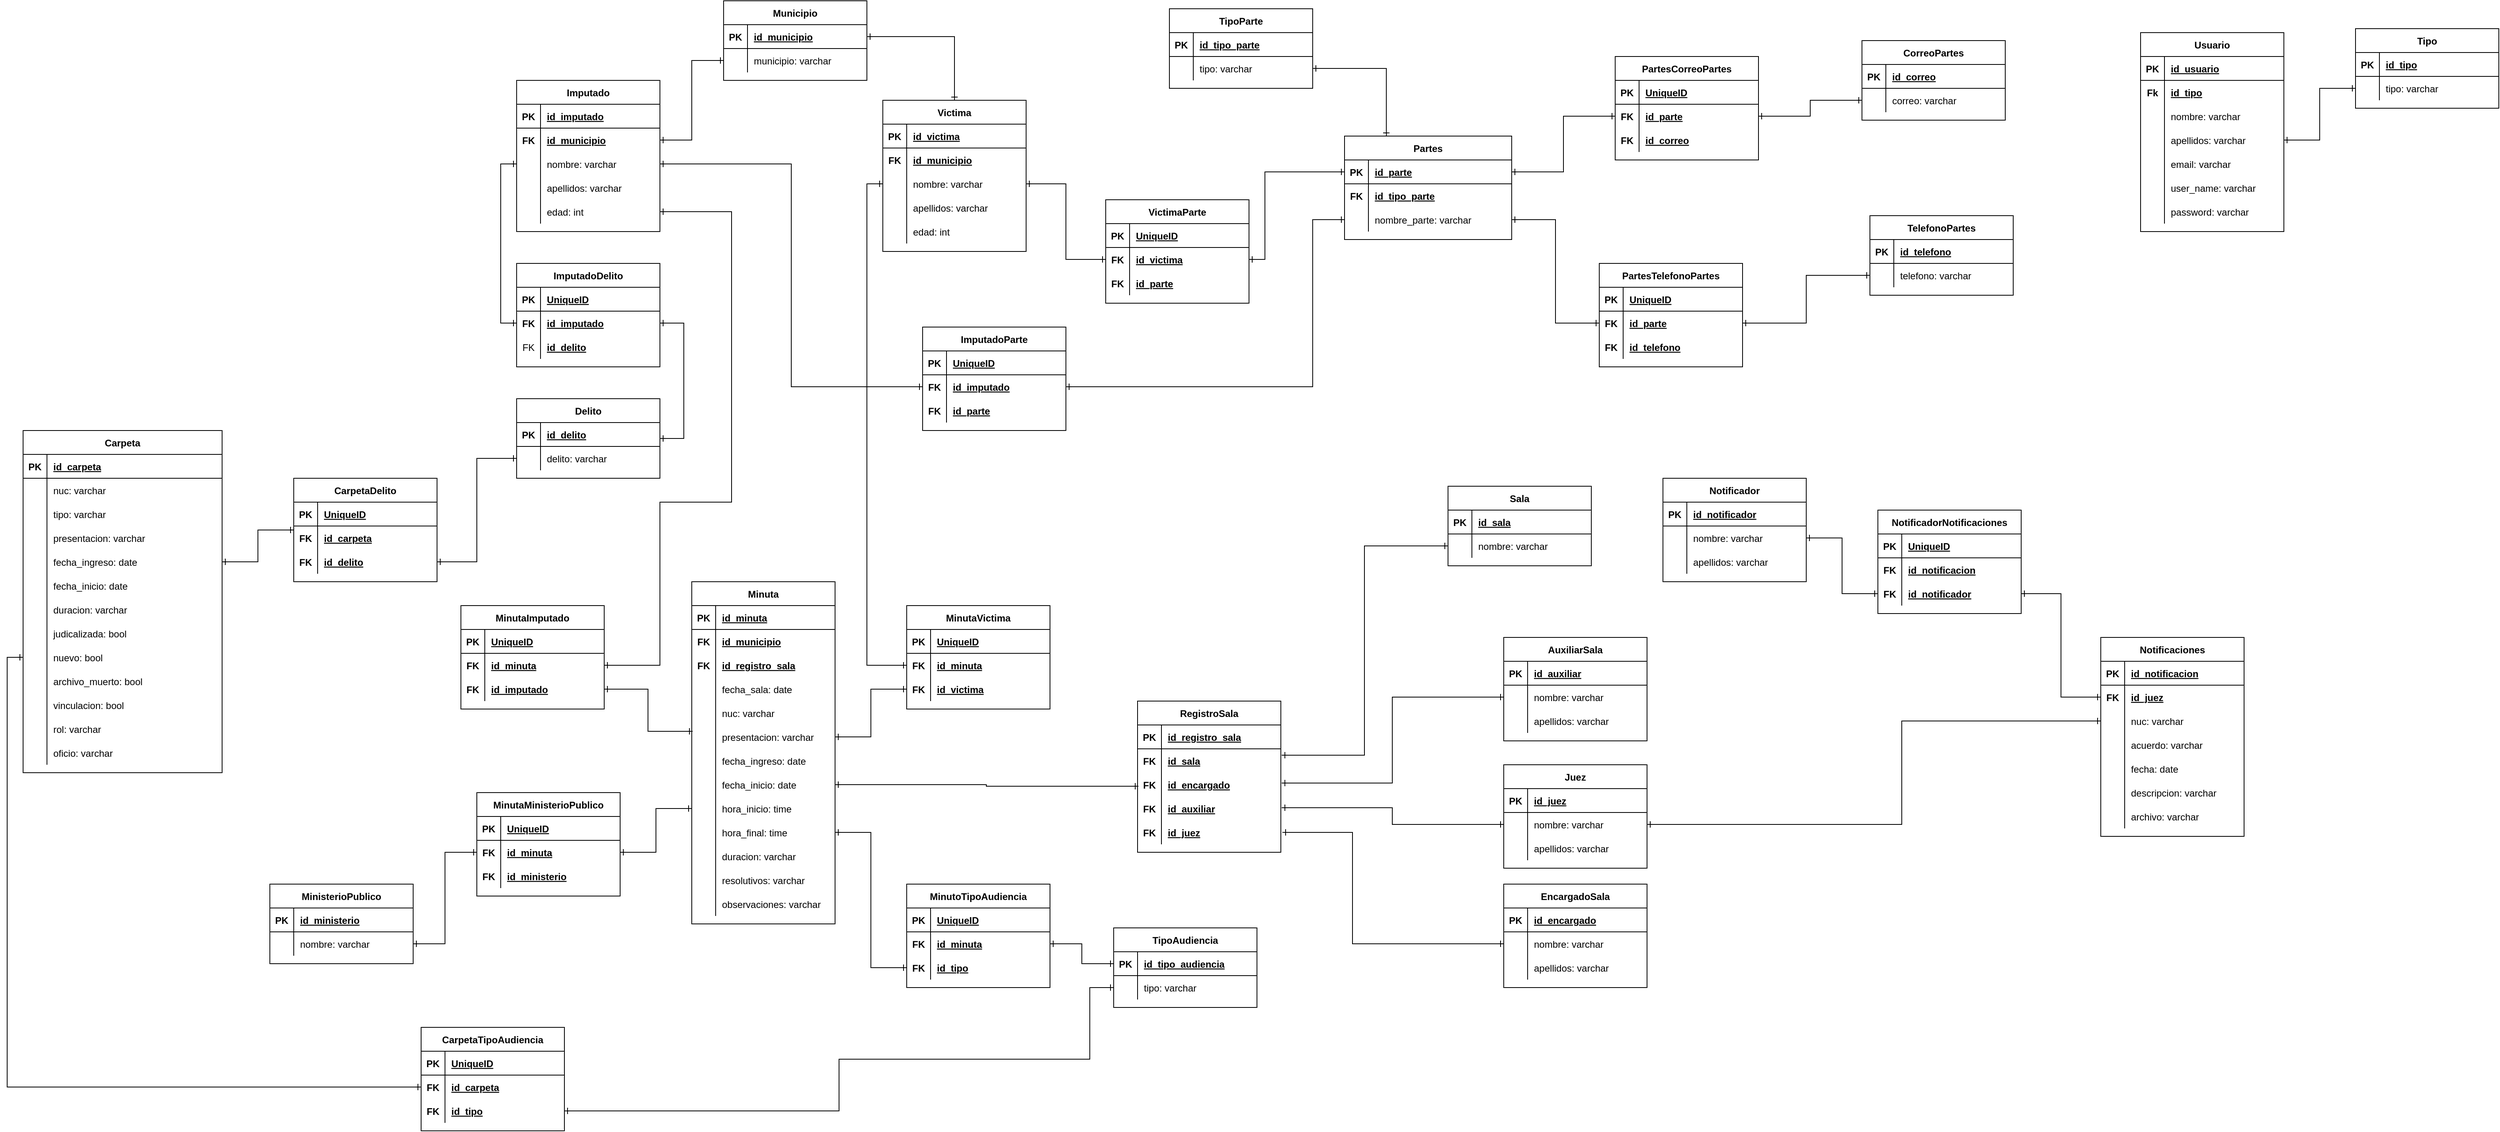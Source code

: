 <mxfile version="15.0.2" type="device"><diagram id="R2lEEEUBdFMjLlhIrx00" name="Page-1"><mxGraphModel dx="1106" dy="645" grid="1" gridSize="10" guides="1" tooltips="1" connect="1" arrows="1" fold="1" page="1" pageScale="1" pageWidth="1100" pageHeight="850" math="0" shadow="0" extFonts="Permanent Marker^https://fonts.googleapis.com/css?family=Permanent+Marker"><root><mxCell id="0"/><mxCell id="1" parent="0"/><mxCell id="C-vyLk0tnHw3VtMMgP7b-23" value="Carpeta" style="shape=table;startSize=30;container=1;collapsible=1;childLayout=tableLayout;fixedRows=1;rowLines=0;fontStyle=1;align=center;resizeLast=1;" parent="1" vertex="1"><mxGeometry x="80" y="550" width="250" height="430" as="geometry"/></mxCell><mxCell id="C-vyLk0tnHw3VtMMgP7b-24" value="" style="shape=partialRectangle;collapsible=0;dropTarget=0;pointerEvents=0;fillColor=none;points=[[0,0.5],[1,0.5]];portConstraint=eastwest;top=0;left=0;right=0;bottom=1;" parent="C-vyLk0tnHw3VtMMgP7b-23" vertex="1"><mxGeometry y="30" width="250" height="30" as="geometry"/></mxCell><mxCell id="C-vyLk0tnHw3VtMMgP7b-25" value="PK" style="shape=partialRectangle;overflow=hidden;connectable=0;fillColor=none;top=0;left=0;bottom=0;right=0;fontStyle=1;" parent="C-vyLk0tnHw3VtMMgP7b-24" vertex="1"><mxGeometry width="30" height="30" as="geometry"/></mxCell><mxCell id="C-vyLk0tnHw3VtMMgP7b-26" value="id_carpeta" style="shape=partialRectangle;overflow=hidden;connectable=0;fillColor=none;top=0;left=0;bottom=0;right=0;align=left;spacingLeft=6;fontStyle=5;" parent="C-vyLk0tnHw3VtMMgP7b-24" vertex="1"><mxGeometry x="30" width="220" height="30" as="geometry"/></mxCell><mxCell id="C-vyLk0tnHw3VtMMgP7b-27" value="" style="shape=partialRectangle;collapsible=0;dropTarget=0;pointerEvents=0;fillColor=none;points=[[0,0.5],[1,0.5]];portConstraint=eastwest;top=0;left=0;right=0;bottom=0;" parent="C-vyLk0tnHw3VtMMgP7b-23" vertex="1"><mxGeometry y="60" width="250" height="30" as="geometry"/></mxCell><mxCell id="C-vyLk0tnHw3VtMMgP7b-28" value="" style="shape=partialRectangle;overflow=hidden;connectable=0;fillColor=none;top=0;left=0;bottom=0;right=0;" parent="C-vyLk0tnHw3VtMMgP7b-27" vertex="1"><mxGeometry width="30" height="30" as="geometry"/></mxCell><mxCell id="C-vyLk0tnHw3VtMMgP7b-29" value="nuc: varchar" style="shape=partialRectangle;overflow=hidden;connectable=0;fillColor=none;top=0;left=0;bottom=0;right=0;align=left;spacingLeft=6;" parent="C-vyLk0tnHw3VtMMgP7b-27" vertex="1"><mxGeometry x="30" width="220" height="30" as="geometry"/></mxCell><mxCell id="TRoGReJpbg50rv9GvI8F-1" value="" style="shape=partialRectangle;collapsible=0;dropTarget=0;pointerEvents=0;fillColor=none;points=[[0,0.5],[1,0.5]];portConstraint=eastwest;top=0;left=0;right=0;bottom=0;" parent="C-vyLk0tnHw3VtMMgP7b-23" vertex="1"><mxGeometry y="90" width="250" height="30" as="geometry"/></mxCell><mxCell id="TRoGReJpbg50rv9GvI8F-2" value="" style="shape=partialRectangle;overflow=hidden;connectable=0;fillColor=none;top=0;left=0;bottom=0;right=0;" parent="TRoGReJpbg50rv9GvI8F-1" vertex="1"><mxGeometry width="30" height="30" as="geometry"/></mxCell><mxCell id="TRoGReJpbg50rv9GvI8F-3" value="tipo: varchar" style="shape=partialRectangle;overflow=hidden;connectable=0;fillColor=none;top=0;left=0;bottom=0;right=0;align=left;spacingLeft=6;" parent="TRoGReJpbg50rv9GvI8F-1" vertex="1"><mxGeometry x="30" width="220" height="30" as="geometry"/></mxCell><mxCell id="TRoGReJpbg50rv9GvI8F-4" value="" style="shape=partialRectangle;collapsible=0;dropTarget=0;pointerEvents=0;fillColor=none;points=[[0,0.5],[1,0.5]];portConstraint=eastwest;top=0;left=0;right=0;bottom=0;" parent="C-vyLk0tnHw3VtMMgP7b-23" vertex="1"><mxGeometry y="120" width="250" height="30" as="geometry"/></mxCell><mxCell id="TRoGReJpbg50rv9GvI8F-5" value="" style="shape=partialRectangle;overflow=hidden;connectable=0;fillColor=none;top=0;left=0;bottom=0;right=0;" parent="TRoGReJpbg50rv9GvI8F-4" vertex="1"><mxGeometry width="30" height="30" as="geometry"/></mxCell><mxCell id="TRoGReJpbg50rv9GvI8F-6" value="presentacion: varchar" style="shape=partialRectangle;overflow=hidden;connectable=0;fillColor=none;top=0;left=0;bottom=0;right=0;align=left;spacingLeft=6;" parent="TRoGReJpbg50rv9GvI8F-4" vertex="1"><mxGeometry x="30" width="220" height="30" as="geometry"/></mxCell><mxCell id="TRoGReJpbg50rv9GvI8F-10" value="" style="shape=partialRectangle;collapsible=0;dropTarget=0;pointerEvents=0;fillColor=none;points=[[0,0.5],[1,0.5]];portConstraint=eastwest;top=0;left=0;right=0;bottom=0;" parent="C-vyLk0tnHw3VtMMgP7b-23" vertex="1"><mxGeometry y="150" width="250" height="30" as="geometry"/></mxCell><mxCell id="TRoGReJpbg50rv9GvI8F-11" value="" style="shape=partialRectangle;overflow=hidden;connectable=0;fillColor=none;top=0;left=0;bottom=0;right=0;" parent="TRoGReJpbg50rv9GvI8F-10" vertex="1"><mxGeometry width="30" height="30" as="geometry"/></mxCell><mxCell id="TRoGReJpbg50rv9GvI8F-12" value="fecha_ingreso: date" style="shape=partialRectangle;overflow=hidden;connectable=0;fillColor=none;top=0;left=0;bottom=0;right=0;align=left;spacingLeft=6;" parent="TRoGReJpbg50rv9GvI8F-10" vertex="1"><mxGeometry x="30" width="220" height="30" as="geometry"/></mxCell><mxCell id="TRoGReJpbg50rv9GvI8F-13" value="" style="shape=partialRectangle;collapsible=0;dropTarget=0;pointerEvents=0;fillColor=none;points=[[0,0.5],[1,0.5]];portConstraint=eastwest;top=0;left=0;right=0;bottom=0;" parent="C-vyLk0tnHw3VtMMgP7b-23" vertex="1"><mxGeometry y="180" width="250" height="30" as="geometry"/></mxCell><mxCell id="TRoGReJpbg50rv9GvI8F-14" value="" style="shape=partialRectangle;overflow=hidden;connectable=0;fillColor=none;top=0;left=0;bottom=0;right=0;" parent="TRoGReJpbg50rv9GvI8F-13" vertex="1"><mxGeometry width="30" height="30" as="geometry"/></mxCell><mxCell id="TRoGReJpbg50rv9GvI8F-15" value="fecha_inicio: date" style="shape=partialRectangle;overflow=hidden;connectable=0;fillColor=none;top=0;left=0;bottom=0;right=0;align=left;spacingLeft=6;" parent="TRoGReJpbg50rv9GvI8F-13" vertex="1"><mxGeometry x="30" width="220" height="30" as="geometry"/></mxCell><mxCell id="TRoGReJpbg50rv9GvI8F-16" value="" style="shape=partialRectangle;collapsible=0;dropTarget=0;pointerEvents=0;fillColor=none;points=[[0,0.5],[1,0.5]];portConstraint=eastwest;top=0;left=0;right=0;bottom=0;" parent="C-vyLk0tnHw3VtMMgP7b-23" vertex="1"><mxGeometry y="210" width="250" height="30" as="geometry"/></mxCell><mxCell id="TRoGReJpbg50rv9GvI8F-17" value="" style="shape=partialRectangle;overflow=hidden;connectable=0;fillColor=none;top=0;left=0;bottom=0;right=0;" parent="TRoGReJpbg50rv9GvI8F-16" vertex="1"><mxGeometry width="30" height="30" as="geometry"/></mxCell><mxCell id="TRoGReJpbg50rv9GvI8F-18" value="duracion: varchar" style="shape=partialRectangle;overflow=hidden;connectable=0;fillColor=none;top=0;left=0;bottom=0;right=0;align=left;spacingLeft=6;" parent="TRoGReJpbg50rv9GvI8F-16" vertex="1"><mxGeometry x="30" width="220" height="30" as="geometry"/></mxCell><mxCell id="TRoGReJpbg50rv9GvI8F-19" value="" style="shape=partialRectangle;collapsible=0;dropTarget=0;pointerEvents=0;fillColor=none;points=[[0,0.5],[1,0.5]];portConstraint=eastwest;top=0;left=0;right=0;bottom=0;" parent="C-vyLk0tnHw3VtMMgP7b-23" vertex="1"><mxGeometry y="240" width="250" height="30" as="geometry"/></mxCell><mxCell id="TRoGReJpbg50rv9GvI8F-20" value="" style="shape=partialRectangle;overflow=hidden;connectable=0;fillColor=none;top=0;left=0;bottom=0;right=0;" parent="TRoGReJpbg50rv9GvI8F-19" vertex="1"><mxGeometry width="30" height="30" as="geometry"/></mxCell><mxCell id="TRoGReJpbg50rv9GvI8F-21" value="judicalizada: bool" style="shape=partialRectangle;overflow=hidden;connectable=0;fillColor=none;top=0;left=0;bottom=0;right=0;align=left;spacingLeft=6;" parent="TRoGReJpbg50rv9GvI8F-19" vertex="1"><mxGeometry x="30" width="220" height="30" as="geometry"/></mxCell><mxCell id="TRoGReJpbg50rv9GvI8F-22" value="" style="shape=partialRectangle;collapsible=0;dropTarget=0;pointerEvents=0;fillColor=none;points=[[0,0.5],[1,0.5]];portConstraint=eastwest;top=0;left=0;right=0;bottom=0;" parent="C-vyLk0tnHw3VtMMgP7b-23" vertex="1"><mxGeometry y="270" width="250" height="30" as="geometry"/></mxCell><mxCell id="TRoGReJpbg50rv9GvI8F-23" value="" style="shape=partialRectangle;overflow=hidden;connectable=0;fillColor=none;top=0;left=0;bottom=0;right=0;" parent="TRoGReJpbg50rv9GvI8F-22" vertex="1"><mxGeometry width="30" height="30" as="geometry"/></mxCell><mxCell id="TRoGReJpbg50rv9GvI8F-24" value="nuevo: bool" style="shape=partialRectangle;overflow=hidden;connectable=0;fillColor=none;top=0;left=0;bottom=0;right=0;align=left;spacingLeft=6;" parent="TRoGReJpbg50rv9GvI8F-22" vertex="1"><mxGeometry x="30" width="220" height="30" as="geometry"/></mxCell><mxCell id="TRoGReJpbg50rv9GvI8F-25" value="" style="shape=partialRectangle;collapsible=0;dropTarget=0;pointerEvents=0;fillColor=none;points=[[0,0.5],[1,0.5]];portConstraint=eastwest;top=0;left=0;right=0;bottom=0;" parent="C-vyLk0tnHw3VtMMgP7b-23" vertex="1"><mxGeometry y="300" width="250" height="30" as="geometry"/></mxCell><mxCell id="TRoGReJpbg50rv9GvI8F-26" value="" style="shape=partialRectangle;overflow=hidden;connectable=0;fillColor=none;top=0;left=0;bottom=0;right=0;" parent="TRoGReJpbg50rv9GvI8F-25" vertex="1"><mxGeometry width="30" height="30" as="geometry"/></mxCell><mxCell id="TRoGReJpbg50rv9GvI8F-27" value="archivo_muerto: bool" style="shape=partialRectangle;overflow=hidden;connectable=0;fillColor=none;top=0;left=0;bottom=0;right=0;align=left;spacingLeft=6;" parent="TRoGReJpbg50rv9GvI8F-25" vertex="1"><mxGeometry x="30" width="220" height="30" as="geometry"/></mxCell><mxCell id="TRoGReJpbg50rv9GvI8F-28" value="" style="shape=partialRectangle;collapsible=0;dropTarget=0;pointerEvents=0;fillColor=none;points=[[0,0.5],[1,0.5]];portConstraint=eastwest;top=0;left=0;right=0;bottom=0;" parent="C-vyLk0tnHw3VtMMgP7b-23" vertex="1"><mxGeometry y="330" width="250" height="30" as="geometry"/></mxCell><mxCell id="TRoGReJpbg50rv9GvI8F-29" value="" style="shape=partialRectangle;overflow=hidden;connectable=0;fillColor=none;top=0;left=0;bottom=0;right=0;" parent="TRoGReJpbg50rv9GvI8F-28" vertex="1"><mxGeometry width="30" height="30" as="geometry"/></mxCell><mxCell id="TRoGReJpbg50rv9GvI8F-30" value="vinculacion: bool" style="shape=partialRectangle;overflow=hidden;connectable=0;fillColor=none;top=0;left=0;bottom=0;right=0;align=left;spacingLeft=6;" parent="TRoGReJpbg50rv9GvI8F-28" vertex="1"><mxGeometry x="30" width="220" height="30" as="geometry"/></mxCell><mxCell id="mvSumAdDHtvwRENXs9yG-1" value="" style="shape=partialRectangle;collapsible=0;dropTarget=0;pointerEvents=0;fillColor=none;points=[[0,0.5],[1,0.5]];portConstraint=eastwest;top=0;left=0;right=0;bottom=0;" parent="C-vyLk0tnHw3VtMMgP7b-23" vertex="1"><mxGeometry y="360" width="250" height="30" as="geometry"/></mxCell><mxCell id="mvSumAdDHtvwRENXs9yG-2" value="" style="shape=partialRectangle;overflow=hidden;connectable=0;fillColor=none;top=0;left=0;bottom=0;right=0;" parent="mvSumAdDHtvwRENXs9yG-1" vertex="1"><mxGeometry width="30" height="30" as="geometry"/></mxCell><mxCell id="mvSumAdDHtvwRENXs9yG-3" value="rol: varchar" style="shape=partialRectangle;overflow=hidden;connectable=0;fillColor=none;top=0;left=0;bottom=0;right=0;align=left;spacingLeft=6;" parent="mvSumAdDHtvwRENXs9yG-1" vertex="1"><mxGeometry x="30" width="220" height="30" as="geometry"/></mxCell><mxCell id="mvSumAdDHtvwRENXs9yG-4" value="" style="shape=partialRectangle;collapsible=0;dropTarget=0;pointerEvents=0;fillColor=none;points=[[0,0.5],[1,0.5]];portConstraint=eastwest;top=0;left=0;right=0;bottom=0;" parent="C-vyLk0tnHw3VtMMgP7b-23" vertex="1"><mxGeometry y="390" width="250" height="30" as="geometry"/></mxCell><mxCell id="mvSumAdDHtvwRENXs9yG-5" value="" style="shape=partialRectangle;overflow=hidden;connectable=0;fillColor=none;top=0;left=0;bottom=0;right=0;" parent="mvSumAdDHtvwRENXs9yG-4" vertex="1"><mxGeometry width="30" height="30" as="geometry"/></mxCell><mxCell id="mvSumAdDHtvwRENXs9yG-6" value="oficio: varchar" style="shape=partialRectangle;overflow=hidden;connectable=0;fillColor=none;top=0;left=0;bottom=0;right=0;align=left;spacingLeft=6;" parent="mvSumAdDHtvwRENXs9yG-4" vertex="1"><mxGeometry x="30" width="220" height="30" as="geometry"/></mxCell><mxCell id="TRoGReJpbg50rv9GvI8F-35" value="Imputado" style="shape=table;startSize=30;container=1;collapsible=1;childLayout=tableLayout;fixedRows=1;rowLines=0;fontStyle=1;align=center;resizeLast=1;" parent="1" vertex="1"><mxGeometry x="700" y="110" width="180" height="190" as="geometry"><mxRectangle x="700" y="110" width="90" height="30" as="alternateBounds"/></mxGeometry></mxCell><mxCell id="TRoGReJpbg50rv9GvI8F-36" value="" style="shape=partialRectangle;collapsible=0;dropTarget=0;pointerEvents=0;fillColor=none;top=0;left=0;bottom=1;right=0;points=[[0,0.5],[1,0.5]];portConstraint=eastwest;" parent="TRoGReJpbg50rv9GvI8F-35" vertex="1"><mxGeometry y="30" width="180" height="30" as="geometry"/></mxCell><mxCell id="TRoGReJpbg50rv9GvI8F-37" value="PK" style="shape=partialRectangle;connectable=0;fillColor=none;top=0;left=0;bottom=0;right=0;fontStyle=1;overflow=hidden;" parent="TRoGReJpbg50rv9GvI8F-36" vertex="1"><mxGeometry width="30" height="30" as="geometry"/></mxCell><mxCell id="TRoGReJpbg50rv9GvI8F-38" value="id_imputado" style="shape=partialRectangle;connectable=0;fillColor=none;top=0;left=0;bottom=0;right=0;align=left;spacingLeft=6;fontStyle=5;overflow=hidden;" parent="TRoGReJpbg50rv9GvI8F-36" vertex="1"><mxGeometry x="30" width="150" height="30" as="geometry"/></mxCell><mxCell id="TRoGReJpbg50rv9GvI8F-48" value="" style="shape=partialRectangle;collapsible=0;dropTarget=0;pointerEvents=0;fillColor=none;top=0;left=0;bottom=0;right=0;points=[[0,0.5],[1,0.5]];portConstraint=eastwest;" parent="TRoGReJpbg50rv9GvI8F-35" vertex="1"><mxGeometry y="60" width="180" height="30" as="geometry"/></mxCell><mxCell id="TRoGReJpbg50rv9GvI8F-49" value="FK" style="shape=partialRectangle;connectable=0;fillColor=none;top=0;left=0;bottom=0;right=0;editable=1;overflow=hidden;fontStyle=1" parent="TRoGReJpbg50rv9GvI8F-48" vertex="1"><mxGeometry width="30" height="30" as="geometry"/></mxCell><mxCell id="TRoGReJpbg50rv9GvI8F-50" value="id_municipio" style="shape=partialRectangle;connectable=0;fillColor=none;top=0;left=0;bottom=0;right=0;align=left;spacingLeft=6;overflow=hidden;fontStyle=5" parent="TRoGReJpbg50rv9GvI8F-48" vertex="1"><mxGeometry x="30" width="150" height="30" as="geometry"/></mxCell><mxCell id="TRoGReJpbg50rv9GvI8F-39" value="" style="shape=partialRectangle;collapsible=0;dropTarget=0;pointerEvents=0;fillColor=none;top=0;left=0;bottom=0;right=0;points=[[0,0.5],[1,0.5]];portConstraint=eastwest;" parent="TRoGReJpbg50rv9GvI8F-35" vertex="1"><mxGeometry y="90" width="180" height="30" as="geometry"/></mxCell><mxCell id="TRoGReJpbg50rv9GvI8F-40" value="" style="shape=partialRectangle;connectable=0;fillColor=none;top=0;left=0;bottom=0;right=0;editable=1;overflow=hidden;" parent="TRoGReJpbg50rv9GvI8F-39" vertex="1"><mxGeometry width="30" height="30" as="geometry"/></mxCell><mxCell id="TRoGReJpbg50rv9GvI8F-41" value="nombre: varchar" style="shape=partialRectangle;connectable=0;fillColor=none;top=0;left=0;bottom=0;right=0;align=left;spacingLeft=6;overflow=hidden;" parent="TRoGReJpbg50rv9GvI8F-39" vertex="1"><mxGeometry x="30" width="150" height="30" as="geometry"/></mxCell><mxCell id="TRoGReJpbg50rv9GvI8F-42" value="" style="shape=partialRectangle;collapsible=0;dropTarget=0;pointerEvents=0;fillColor=none;top=0;left=0;bottom=0;right=0;points=[[0,0.5],[1,0.5]];portConstraint=eastwest;" parent="TRoGReJpbg50rv9GvI8F-35" vertex="1"><mxGeometry y="120" width="180" height="30" as="geometry"/></mxCell><mxCell id="TRoGReJpbg50rv9GvI8F-43" value="" style="shape=partialRectangle;connectable=0;fillColor=none;top=0;left=0;bottom=0;right=0;editable=1;overflow=hidden;" parent="TRoGReJpbg50rv9GvI8F-42" vertex="1"><mxGeometry width="30" height="30" as="geometry"/></mxCell><mxCell id="TRoGReJpbg50rv9GvI8F-44" value="apellidos: varchar" style="shape=partialRectangle;connectable=0;fillColor=none;top=0;left=0;bottom=0;right=0;align=left;spacingLeft=6;overflow=hidden;" parent="TRoGReJpbg50rv9GvI8F-42" vertex="1"><mxGeometry x="30" width="150" height="30" as="geometry"/></mxCell><mxCell id="TRoGReJpbg50rv9GvI8F-45" value="" style="shape=partialRectangle;collapsible=0;dropTarget=0;pointerEvents=0;fillColor=none;top=0;left=0;bottom=0;right=0;points=[[0,0.5],[1,0.5]];portConstraint=eastwest;" parent="TRoGReJpbg50rv9GvI8F-35" vertex="1"><mxGeometry y="150" width="180" height="30" as="geometry"/></mxCell><mxCell id="TRoGReJpbg50rv9GvI8F-46" value="" style="shape=partialRectangle;connectable=0;fillColor=none;top=0;left=0;bottom=0;right=0;editable=1;overflow=hidden;" parent="TRoGReJpbg50rv9GvI8F-45" vertex="1"><mxGeometry width="30" height="30" as="geometry"/></mxCell><mxCell id="TRoGReJpbg50rv9GvI8F-47" value="edad: int" style="shape=partialRectangle;connectable=0;fillColor=none;top=0;left=0;bottom=0;right=0;align=left;spacingLeft=6;overflow=hidden;" parent="TRoGReJpbg50rv9GvI8F-45" vertex="1"><mxGeometry x="30" width="150" height="30" as="geometry"/></mxCell><mxCell id="TRoGReJpbg50rv9GvI8F-51" value="Municipio" style="shape=table;startSize=30;container=1;collapsible=1;childLayout=tableLayout;fixedRows=1;rowLines=0;fontStyle=1;align=center;resizeLast=1;" parent="1" vertex="1"><mxGeometry x="960" y="10" width="180" height="100" as="geometry"><mxRectangle x="960" y="10" width="90" height="30" as="alternateBounds"/></mxGeometry></mxCell><mxCell id="TRoGReJpbg50rv9GvI8F-52" value="" style="shape=partialRectangle;collapsible=0;dropTarget=0;pointerEvents=0;fillColor=none;top=0;left=0;bottom=1;right=0;points=[[0,0.5],[1,0.5]];portConstraint=eastwest;" parent="TRoGReJpbg50rv9GvI8F-51" vertex="1"><mxGeometry y="30" width="180" height="30" as="geometry"/></mxCell><mxCell id="TRoGReJpbg50rv9GvI8F-53" value="PK" style="shape=partialRectangle;connectable=0;fillColor=none;top=0;left=0;bottom=0;right=0;fontStyle=1;overflow=hidden;" parent="TRoGReJpbg50rv9GvI8F-52" vertex="1"><mxGeometry width="30" height="30" as="geometry"/></mxCell><mxCell id="TRoGReJpbg50rv9GvI8F-54" value="id_municipio" style="shape=partialRectangle;connectable=0;fillColor=none;top=0;left=0;bottom=0;right=0;align=left;spacingLeft=6;fontStyle=5;overflow=hidden;" parent="TRoGReJpbg50rv9GvI8F-52" vertex="1"><mxGeometry x="30" width="150" height="30" as="geometry"/></mxCell><mxCell id="TRoGReJpbg50rv9GvI8F-55" value="" style="shape=partialRectangle;collapsible=0;dropTarget=0;pointerEvents=0;fillColor=none;top=0;left=0;bottom=0;right=0;points=[[0,0.5],[1,0.5]];portConstraint=eastwest;" parent="TRoGReJpbg50rv9GvI8F-51" vertex="1"><mxGeometry y="60" width="180" height="30" as="geometry"/></mxCell><mxCell id="TRoGReJpbg50rv9GvI8F-56" value="" style="shape=partialRectangle;connectable=0;fillColor=none;top=0;left=0;bottom=0;right=0;editable=1;overflow=hidden;" parent="TRoGReJpbg50rv9GvI8F-55" vertex="1"><mxGeometry width="30" height="30" as="geometry"/></mxCell><mxCell id="TRoGReJpbg50rv9GvI8F-57" value="municipio: varchar" style="shape=partialRectangle;connectable=0;fillColor=none;top=0;left=0;bottom=0;right=0;align=left;spacingLeft=6;overflow=hidden;" parent="TRoGReJpbg50rv9GvI8F-55" vertex="1"><mxGeometry x="30" width="150" height="30" as="geometry"/></mxCell><mxCell id="TRoGReJpbg50rv9GvI8F-251" style="edgeStyle=orthogonalEdgeStyle;rounded=0;orthogonalLoop=1;jettySize=auto;html=1;entryX=1;entryY=0.5;entryDx=0;entryDy=0;startArrow=ERone;startFill=0;endArrow=ERone;endFill=0;" parent="1" source="TRoGReJpbg50rv9GvI8F-64" target="TRoGReJpbg50rv9GvI8F-52" edge="1"><mxGeometry relative="1" as="geometry"/></mxCell><mxCell id="TRoGReJpbg50rv9GvI8F-64" value="Victima" style="shape=table;startSize=30;container=1;collapsible=1;childLayout=tableLayout;fixedRows=1;rowLines=0;fontStyle=1;align=center;resizeLast=1;" parent="1" vertex="1"><mxGeometry x="1160" y="135" width="180" height="190" as="geometry"><mxRectangle x="1160" y="135" width="70" height="30" as="alternateBounds"/></mxGeometry></mxCell><mxCell id="TRoGReJpbg50rv9GvI8F-65" value="" style="shape=partialRectangle;collapsible=0;dropTarget=0;pointerEvents=0;fillColor=none;top=0;left=0;bottom=1;right=0;points=[[0,0.5],[1,0.5]];portConstraint=eastwest;" parent="TRoGReJpbg50rv9GvI8F-64" vertex="1"><mxGeometry y="30" width="180" height="30" as="geometry"/></mxCell><mxCell id="TRoGReJpbg50rv9GvI8F-66" value="PK" style="shape=partialRectangle;connectable=0;fillColor=none;top=0;left=0;bottom=0;right=0;fontStyle=1;overflow=hidden;" parent="TRoGReJpbg50rv9GvI8F-65" vertex="1"><mxGeometry width="30" height="30" as="geometry"/></mxCell><mxCell id="TRoGReJpbg50rv9GvI8F-67" value="id_victima" style="shape=partialRectangle;connectable=0;fillColor=none;top=0;left=0;bottom=0;right=0;align=left;spacingLeft=6;fontStyle=5;overflow=hidden;" parent="TRoGReJpbg50rv9GvI8F-65" vertex="1"><mxGeometry x="30" width="150" height="30" as="geometry"/></mxCell><mxCell id="TRoGReJpbg50rv9GvI8F-68" value="" style="shape=partialRectangle;collapsible=0;dropTarget=0;pointerEvents=0;fillColor=none;top=0;left=0;bottom=0;right=0;points=[[0,0.5],[1,0.5]];portConstraint=eastwest;" parent="TRoGReJpbg50rv9GvI8F-64" vertex="1"><mxGeometry y="60" width="180" height="30" as="geometry"/></mxCell><mxCell id="TRoGReJpbg50rv9GvI8F-69" value="FK" style="shape=partialRectangle;connectable=0;fillColor=none;top=0;left=0;bottom=0;right=0;editable=1;overflow=hidden;fontStyle=1" parent="TRoGReJpbg50rv9GvI8F-68" vertex="1"><mxGeometry width="30" height="30" as="geometry"/></mxCell><mxCell id="TRoGReJpbg50rv9GvI8F-70" value="id_municipio" style="shape=partialRectangle;connectable=0;fillColor=none;top=0;left=0;bottom=0;right=0;align=left;spacingLeft=6;overflow=hidden;fontStyle=5" parent="TRoGReJpbg50rv9GvI8F-68" vertex="1"><mxGeometry x="30" width="150" height="30" as="geometry"/></mxCell><mxCell id="TRoGReJpbg50rv9GvI8F-77" value="" style="shape=partialRectangle;collapsible=0;dropTarget=0;pointerEvents=0;fillColor=none;top=0;left=0;bottom=0;right=0;points=[[0,0.5],[1,0.5]];portConstraint=eastwest;" parent="TRoGReJpbg50rv9GvI8F-64" vertex="1"><mxGeometry y="90" width="180" height="30" as="geometry"/></mxCell><mxCell id="TRoGReJpbg50rv9GvI8F-78" value="" style="shape=partialRectangle;connectable=0;fillColor=none;top=0;left=0;bottom=0;right=0;editable=1;overflow=hidden;" parent="TRoGReJpbg50rv9GvI8F-77" vertex="1"><mxGeometry width="30" height="30" as="geometry"/></mxCell><mxCell id="TRoGReJpbg50rv9GvI8F-79" value="nombre: varchar" style="shape=partialRectangle;connectable=0;fillColor=none;top=0;left=0;bottom=0;right=0;align=left;spacingLeft=6;overflow=hidden;" parent="TRoGReJpbg50rv9GvI8F-77" vertex="1"><mxGeometry x="30" width="150" height="30" as="geometry"/></mxCell><mxCell id="TRoGReJpbg50rv9GvI8F-71" value="" style="shape=partialRectangle;collapsible=0;dropTarget=0;pointerEvents=0;fillColor=none;top=0;left=0;bottom=0;right=0;points=[[0,0.5],[1,0.5]];portConstraint=eastwest;" parent="TRoGReJpbg50rv9GvI8F-64" vertex="1"><mxGeometry y="120" width="180" height="30" as="geometry"/></mxCell><mxCell id="TRoGReJpbg50rv9GvI8F-72" value="" style="shape=partialRectangle;connectable=0;fillColor=none;top=0;left=0;bottom=0;right=0;editable=1;overflow=hidden;" parent="TRoGReJpbg50rv9GvI8F-71" vertex="1"><mxGeometry width="30" height="30" as="geometry"/></mxCell><mxCell id="TRoGReJpbg50rv9GvI8F-73" value="apellidos: varchar" style="shape=partialRectangle;connectable=0;fillColor=none;top=0;left=0;bottom=0;right=0;align=left;spacingLeft=6;overflow=hidden;" parent="TRoGReJpbg50rv9GvI8F-71" vertex="1"><mxGeometry x="30" width="150" height="30" as="geometry"/></mxCell><mxCell id="TRoGReJpbg50rv9GvI8F-74" value="" style="shape=partialRectangle;collapsible=0;dropTarget=0;pointerEvents=0;fillColor=none;top=0;left=0;bottom=0;right=0;points=[[0,0.5],[1,0.5]];portConstraint=eastwest;" parent="TRoGReJpbg50rv9GvI8F-64" vertex="1"><mxGeometry y="150" width="180" height="30" as="geometry"/></mxCell><mxCell id="TRoGReJpbg50rv9GvI8F-75" value="" style="shape=partialRectangle;connectable=0;fillColor=none;top=0;left=0;bottom=0;right=0;editable=1;overflow=hidden;" parent="TRoGReJpbg50rv9GvI8F-74" vertex="1"><mxGeometry width="30" height="30" as="geometry"/></mxCell><mxCell id="TRoGReJpbg50rv9GvI8F-76" value="edad: int" style="shape=partialRectangle;connectable=0;fillColor=none;top=0;left=0;bottom=0;right=0;align=left;spacingLeft=6;overflow=hidden;" parent="TRoGReJpbg50rv9GvI8F-74" vertex="1"><mxGeometry x="30" width="150" height="30" as="geometry"/></mxCell><mxCell id="TRoGReJpbg50rv9GvI8F-93" value="Juez" style="shape=table;startSize=30;container=1;collapsible=1;childLayout=tableLayout;fixedRows=1;rowLines=0;fontStyle=1;align=center;resizeLast=1;" parent="1" vertex="1"><mxGeometry x="1940" y="970" width="180" height="130" as="geometry"><mxRectangle x="2210" y="930" width="60" height="30" as="alternateBounds"/></mxGeometry></mxCell><mxCell id="TRoGReJpbg50rv9GvI8F-94" value="" style="shape=partialRectangle;collapsible=0;dropTarget=0;pointerEvents=0;fillColor=none;top=0;left=0;bottom=1;right=0;points=[[0,0.5],[1,0.5]];portConstraint=eastwest;" parent="TRoGReJpbg50rv9GvI8F-93" vertex="1"><mxGeometry y="30" width="180" height="30" as="geometry"/></mxCell><mxCell id="TRoGReJpbg50rv9GvI8F-95" value="PK" style="shape=partialRectangle;connectable=0;fillColor=none;top=0;left=0;bottom=0;right=0;fontStyle=1;overflow=hidden;" parent="TRoGReJpbg50rv9GvI8F-94" vertex="1"><mxGeometry width="30" height="30" as="geometry"/></mxCell><mxCell id="TRoGReJpbg50rv9GvI8F-96" value="id_juez" style="shape=partialRectangle;connectable=0;fillColor=none;top=0;left=0;bottom=0;right=0;align=left;spacingLeft=6;fontStyle=5;overflow=hidden;" parent="TRoGReJpbg50rv9GvI8F-94" vertex="1"><mxGeometry x="30" width="150" height="30" as="geometry"/></mxCell><mxCell id="TRoGReJpbg50rv9GvI8F-97" value="" style="shape=partialRectangle;collapsible=0;dropTarget=0;pointerEvents=0;fillColor=none;top=0;left=0;bottom=0;right=0;points=[[0,0.5],[1,0.5]];portConstraint=eastwest;" parent="TRoGReJpbg50rv9GvI8F-93" vertex="1"><mxGeometry y="60" width="180" height="30" as="geometry"/></mxCell><mxCell id="TRoGReJpbg50rv9GvI8F-98" value="" style="shape=partialRectangle;connectable=0;fillColor=none;top=0;left=0;bottom=0;right=0;editable=1;overflow=hidden;" parent="TRoGReJpbg50rv9GvI8F-97" vertex="1"><mxGeometry width="30" height="30" as="geometry"/></mxCell><mxCell id="TRoGReJpbg50rv9GvI8F-99" value="nombre: varchar" style="shape=partialRectangle;connectable=0;fillColor=none;top=0;left=0;bottom=0;right=0;align=left;spacingLeft=6;overflow=hidden;" parent="TRoGReJpbg50rv9GvI8F-97" vertex="1"><mxGeometry x="30" width="150" height="30" as="geometry"/></mxCell><mxCell id="TRoGReJpbg50rv9GvI8F-100" value="" style="shape=partialRectangle;collapsible=0;dropTarget=0;pointerEvents=0;fillColor=none;top=0;left=0;bottom=0;right=0;points=[[0,0.5],[1,0.5]];portConstraint=eastwest;" parent="TRoGReJpbg50rv9GvI8F-93" vertex="1"><mxGeometry y="90" width="180" height="30" as="geometry"/></mxCell><mxCell id="TRoGReJpbg50rv9GvI8F-101" value="" style="shape=partialRectangle;connectable=0;fillColor=none;top=0;left=0;bottom=0;right=0;editable=1;overflow=hidden;" parent="TRoGReJpbg50rv9GvI8F-100" vertex="1"><mxGeometry width="30" height="30" as="geometry"/></mxCell><mxCell id="TRoGReJpbg50rv9GvI8F-102" value="apellidos: varchar" style="shape=partialRectangle;connectable=0;fillColor=none;top=0;left=0;bottom=0;right=0;align=left;spacingLeft=6;overflow=hidden;" parent="TRoGReJpbg50rv9GvI8F-100" vertex="1"><mxGeometry x="30" width="150" height="30" as="geometry"/></mxCell><mxCell id="TRoGReJpbg50rv9GvI8F-119" value="MinisterioPublico" style="shape=table;startSize=30;container=1;collapsible=1;childLayout=tableLayout;fixedRows=1;rowLines=0;fontStyle=1;align=center;resizeLast=1;" parent="1" vertex="1"><mxGeometry x="390" y="1120" width="180" height="100" as="geometry"><mxRectangle x="390" y="1120" width="130" height="30" as="alternateBounds"/></mxGeometry></mxCell><mxCell id="TRoGReJpbg50rv9GvI8F-120" value="" style="shape=partialRectangle;collapsible=0;dropTarget=0;pointerEvents=0;fillColor=none;top=0;left=0;bottom=1;right=0;points=[[0,0.5],[1,0.5]];portConstraint=eastwest;" parent="TRoGReJpbg50rv9GvI8F-119" vertex="1"><mxGeometry y="30" width="180" height="30" as="geometry"/></mxCell><mxCell id="TRoGReJpbg50rv9GvI8F-121" value="PK" style="shape=partialRectangle;connectable=0;fillColor=none;top=0;left=0;bottom=0;right=0;fontStyle=1;overflow=hidden;" parent="TRoGReJpbg50rv9GvI8F-120" vertex="1"><mxGeometry width="30" height="30" as="geometry"/></mxCell><mxCell id="TRoGReJpbg50rv9GvI8F-122" value="id_ministerio" style="shape=partialRectangle;connectable=0;fillColor=none;top=0;left=0;bottom=0;right=0;align=left;spacingLeft=6;fontStyle=5;overflow=hidden;" parent="TRoGReJpbg50rv9GvI8F-120" vertex="1"><mxGeometry x="30" width="150" height="30" as="geometry"/></mxCell><mxCell id="TRoGReJpbg50rv9GvI8F-123" value="" style="shape=partialRectangle;collapsible=0;dropTarget=0;pointerEvents=0;fillColor=none;top=0;left=0;bottom=0;right=0;points=[[0,0.5],[1,0.5]];portConstraint=eastwest;" parent="TRoGReJpbg50rv9GvI8F-119" vertex="1"><mxGeometry y="60" width="180" height="30" as="geometry"/></mxCell><mxCell id="TRoGReJpbg50rv9GvI8F-124" value="" style="shape=partialRectangle;connectable=0;fillColor=none;top=0;left=0;bottom=0;right=0;editable=1;overflow=hidden;" parent="TRoGReJpbg50rv9GvI8F-123" vertex="1"><mxGeometry width="30" height="30" as="geometry"/></mxCell><mxCell id="TRoGReJpbg50rv9GvI8F-125" value="nombre: varchar" style="shape=partialRectangle;connectable=0;fillColor=none;top=0;left=0;bottom=0;right=0;align=left;spacingLeft=6;overflow=hidden;" parent="TRoGReJpbg50rv9GvI8F-123" vertex="1"><mxGeometry x="30" width="150" height="30" as="geometry"/></mxCell><mxCell id="TRoGReJpbg50rv9GvI8F-132" value="Sala" style="shape=table;startSize=30;container=1;collapsible=1;childLayout=tableLayout;fixedRows=1;rowLines=0;fontStyle=1;align=center;resizeLast=1;" parent="1" vertex="1"><mxGeometry x="1870" y="620" width="180" height="100" as="geometry"><mxRectangle x="1610" y="830" width="60" height="30" as="alternateBounds"/></mxGeometry></mxCell><mxCell id="TRoGReJpbg50rv9GvI8F-133" value="" style="shape=partialRectangle;collapsible=0;dropTarget=0;pointerEvents=0;fillColor=none;top=0;left=0;bottom=1;right=0;points=[[0,0.5],[1,0.5]];portConstraint=eastwest;" parent="TRoGReJpbg50rv9GvI8F-132" vertex="1"><mxGeometry y="30" width="180" height="30" as="geometry"/></mxCell><mxCell id="TRoGReJpbg50rv9GvI8F-134" value="PK" style="shape=partialRectangle;connectable=0;fillColor=none;top=0;left=0;bottom=0;right=0;fontStyle=1;overflow=hidden;" parent="TRoGReJpbg50rv9GvI8F-133" vertex="1"><mxGeometry width="30" height="30" as="geometry"/></mxCell><mxCell id="TRoGReJpbg50rv9GvI8F-135" value="id_sala" style="shape=partialRectangle;connectable=0;fillColor=none;top=0;left=0;bottom=0;right=0;align=left;spacingLeft=6;fontStyle=5;overflow=hidden;" parent="TRoGReJpbg50rv9GvI8F-133" vertex="1"><mxGeometry x="30" width="150" height="30" as="geometry"/></mxCell><mxCell id="TRoGReJpbg50rv9GvI8F-240" value="" style="shape=partialRectangle;collapsible=0;dropTarget=0;pointerEvents=0;fillColor=none;top=0;left=0;bottom=0;right=0;points=[[0,0.5],[1,0.5]];portConstraint=eastwest;" parent="TRoGReJpbg50rv9GvI8F-132" vertex="1"><mxGeometry y="60" width="180" height="30" as="geometry"/></mxCell><mxCell id="TRoGReJpbg50rv9GvI8F-241" value="" style="shape=partialRectangle;connectable=0;fillColor=none;top=0;left=0;bottom=0;right=0;editable=1;overflow=hidden;" parent="TRoGReJpbg50rv9GvI8F-240" vertex="1"><mxGeometry width="30" height="30" as="geometry"/></mxCell><mxCell id="TRoGReJpbg50rv9GvI8F-242" value="nombre: varchar" style="shape=partialRectangle;connectable=0;fillColor=none;top=0;left=0;bottom=0;right=0;align=left;spacingLeft=6;overflow=hidden;" parent="TRoGReJpbg50rv9GvI8F-240" vertex="1"><mxGeometry x="30" width="150" height="30" as="geometry"/></mxCell><mxCell id="TRoGReJpbg50rv9GvI8F-145" value="EncargadoSala" style="shape=table;startSize=30;container=1;collapsible=1;childLayout=tableLayout;fixedRows=1;rowLines=0;fontStyle=1;align=center;resizeLast=1;" parent="1" vertex="1"><mxGeometry x="1940" y="1120" width="180" height="130" as="geometry"><mxRectangle x="1920" y="1020" width="120" height="30" as="alternateBounds"/></mxGeometry></mxCell><mxCell id="TRoGReJpbg50rv9GvI8F-146" value="" style="shape=partialRectangle;collapsible=0;dropTarget=0;pointerEvents=0;fillColor=none;top=0;left=0;bottom=1;right=0;points=[[0,0.5],[1,0.5]];portConstraint=eastwest;" parent="TRoGReJpbg50rv9GvI8F-145" vertex="1"><mxGeometry y="30" width="180" height="30" as="geometry"/></mxCell><mxCell id="TRoGReJpbg50rv9GvI8F-147" value="PK" style="shape=partialRectangle;connectable=0;fillColor=none;top=0;left=0;bottom=0;right=0;fontStyle=1;overflow=hidden;" parent="TRoGReJpbg50rv9GvI8F-146" vertex="1"><mxGeometry width="30" height="30" as="geometry"/></mxCell><mxCell id="TRoGReJpbg50rv9GvI8F-148" value="id_encargado" style="shape=partialRectangle;connectable=0;fillColor=none;top=0;left=0;bottom=0;right=0;align=left;spacingLeft=6;fontStyle=5;overflow=hidden;" parent="TRoGReJpbg50rv9GvI8F-146" vertex="1"><mxGeometry x="30" width="150" height="30" as="geometry"/></mxCell><mxCell id="TRoGReJpbg50rv9GvI8F-149" value="" style="shape=partialRectangle;collapsible=0;dropTarget=0;pointerEvents=0;fillColor=none;top=0;left=0;bottom=0;right=0;points=[[0,0.5],[1,0.5]];portConstraint=eastwest;" parent="TRoGReJpbg50rv9GvI8F-145" vertex="1"><mxGeometry y="60" width="180" height="30" as="geometry"/></mxCell><mxCell id="TRoGReJpbg50rv9GvI8F-150" value="" style="shape=partialRectangle;connectable=0;fillColor=none;top=0;left=0;bottom=0;right=0;editable=1;overflow=hidden;" parent="TRoGReJpbg50rv9GvI8F-149" vertex="1"><mxGeometry width="30" height="30" as="geometry"/></mxCell><mxCell id="TRoGReJpbg50rv9GvI8F-151" value="nombre: varchar" style="shape=partialRectangle;connectable=0;fillColor=none;top=0;left=0;bottom=0;right=0;align=left;spacingLeft=6;overflow=hidden;" parent="TRoGReJpbg50rv9GvI8F-149" vertex="1"><mxGeometry x="30" width="150" height="30" as="geometry"/></mxCell><mxCell id="TRoGReJpbg50rv9GvI8F-152" value="" style="shape=partialRectangle;collapsible=0;dropTarget=0;pointerEvents=0;fillColor=none;top=0;left=0;bottom=0;right=0;points=[[0,0.5],[1,0.5]];portConstraint=eastwest;" parent="TRoGReJpbg50rv9GvI8F-145" vertex="1"><mxGeometry y="90" width="180" height="30" as="geometry"/></mxCell><mxCell id="TRoGReJpbg50rv9GvI8F-153" value="" style="shape=partialRectangle;connectable=0;fillColor=none;top=0;left=0;bottom=0;right=0;editable=1;overflow=hidden;" parent="TRoGReJpbg50rv9GvI8F-152" vertex="1"><mxGeometry width="30" height="30" as="geometry"/></mxCell><mxCell id="TRoGReJpbg50rv9GvI8F-154" value="apellidos: varchar" style="shape=partialRectangle;connectable=0;fillColor=none;top=0;left=0;bottom=0;right=0;align=left;spacingLeft=6;overflow=hidden;" parent="TRoGReJpbg50rv9GvI8F-152" vertex="1"><mxGeometry x="30" width="150" height="30" as="geometry"/></mxCell><mxCell id="TRoGReJpbg50rv9GvI8F-158" value="AuxiliarSala" style="shape=table;startSize=30;container=1;collapsible=1;childLayout=tableLayout;fixedRows=1;rowLines=0;fontStyle=1;align=center;resizeLast=1;" parent="1" vertex="1"><mxGeometry x="1940" y="810" width="180" height="130" as="geometry"><mxRectangle x="1950" y="810" width="100" height="30" as="alternateBounds"/></mxGeometry></mxCell><mxCell id="TRoGReJpbg50rv9GvI8F-159" value="" style="shape=partialRectangle;collapsible=0;dropTarget=0;pointerEvents=0;fillColor=none;top=0;left=0;bottom=1;right=0;points=[[0,0.5],[1,0.5]];portConstraint=eastwest;" parent="TRoGReJpbg50rv9GvI8F-158" vertex="1"><mxGeometry y="30" width="180" height="30" as="geometry"/></mxCell><mxCell id="TRoGReJpbg50rv9GvI8F-160" value="PK" style="shape=partialRectangle;connectable=0;fillColor=none;top=0;left=0;bottom=0;right=0;fontStyle=1;overflow=hidden;" parent="TRoGReJpbg50rv9GvI8F-159" vertex="1"><mxGeometry width="30" height="30" as="geometry"/></mxCell><mxCell id="TRoGReJpbg50rv9GvI8F-161" value="id_auxiliar" style="shape=partialRectangle;connectable=0;fillColor=none;top=0;left=0;bottom=0;right=0;align=left;spacingLeft=6;fontStyle=5;overflow=hidden;" parent="TRoGReJpbg50rv9GvI8F-159" vertex="1"><mxGeometry x="30" width="150" height="30" as="geometry"/></mxCell><mxCell id="TRoGReJpbg50rv9GvI8F-162" value="" style="shape=partialRectangle;collapsible=0;dropTarget=0;pointerEvents=0;fillColor=none;top=0;left=0;bottom=0;right=0;points=[[0,0.5],[1,0.5]];portConstraint=eastwest;" parent="TRoGReJpbg50rv9GvI8F-158" vertex="1"><mxGeometry y="60" width="180" height="30" as="geometry"/></mxCell><mxCell id="TRoGReJpbg50rv9GvI8F-163" value="" style="shape=partialRectangle;connectable=0;fillColor=none;top=0;left=0;bottom=0;right=0;editable=1;overflow=hidden;" parent="TRoGReJpbg50rv9GvI8F-162" vertex="1"><mxGeometry width="30" height="30" as="geometry"/></mxCell><mxCell id="TRoGReJpbg50rv9GvI8F-164" value="nombre: varchar" style="shape=partialRectangle;connectable=0;fillColor=none;top=0;left=0;bottom=0;right=0;align=left;spacingLeft=6;overflow=hidden;" parent="TRoGReJpbg50rv9GvI8F-162" vertex="1"><mxGeometry x="30" width="150" height="30" as="geometry"/></mxCell><mxCell id="TRoGReJpbg50rv9GvI8F-165" value="" style="shape=partialRectangle;collapsible=0;dropTarget=0;pointerEvents=0;fillColor=none;top=0;left=0;bottom=0;right=0;points=[[0,0.5],[1,0.5]];portConstraint=eastwest;" parent="TRoGReJpbg50rv9GvI8F-158" vertex="1"><mxGeometry y="90" width="180" height="30" as="geometry"/></mxCell><mxCell id="TRoGReJpbg50rv9GvI8F-166" value="" style="shape=partialRectangle;connectable=0;fillColor=none;top=0;left=0;bottom=0;right=0;editable=1;overflow=hidden;" parent="TRoGReJpbg50rv9GvI8F-165" vertex="1"><mxGeometry width="30" height="30" as="geometry"/></mxCell><mxCell id="TRoGReJpbg50rv9GvI8F-167" value="apellidos: varchar" style="shape=partialRectangle;connectable=0;fillColor=none;top=0;left=0;bottom=0;right=0;align=left;spacingLeft=6;overflow=hidden;" parent="TRoGReJpbg50rv9GvI8F-165" vertex="1"><mxGeometry x="30" width="150" height="30" as="geometry"/></mxCell><mxCell id="TRoGReJpbg50rv9GvI8F-171" value="Minuta" style="shape=table;startSize=30;container=1;collapsible=1;childLayout=tableLayout;fixedRows=1;rowLines=0;fontStyle=1;align=center;resizeLast=1;" parent="1" vertex="1"><mxGeometry x="920" y="740" width="180" height="430" as="geometry"><mxRectangle x="920" y="740" width="70" height="30" as="alternateBounds"/></mxGeometry></mxCell><mxCell id="TRoGReJpbg50rv9GvI8F-172" value="" style="shape=partialRectangle;collapsible=0;dropTarget=0;pointerEvents=0;fillColor=none;top=0;left=0;bottom=1;right=0;points=[[0,0.5],[1,0.5]];portConstraint=eastwest;" parent="TRoGReJpbg50rv9GvI8F-171" vertex="1"><mxGeometry y="30" width="180" height="30" as="geometry"/></mxCell><mxCell id="TRoGReJpbg50rv9GvI8F-173" value="PK" style="shape=partialRectangle;connectable=0;fillColor=none;top=0;left=0;bottom=0;right=0;fontStyle=1;overflow=hidden;" parent="TRoGReJpbg50rv9GvI8F-172" vertex="1"><mxGeometry width="30" height="30" as="geometry"/></mxCell><mxCell id="TRoGReJpbg50rv9GvI8F-174" value="id_minuta" style="shape=partialRectangle;connectable=0;fillColor=none;top=0;left=0;bottom=0;right=0;align=left;spacingLeft=6;fontStyle=5;overflow=hidden;" parent="TRoGReJpbg50rv9GvI8F-172" vertex="1"><mxGeometry x="30" width="150" height="30" as="geometry"/></mxCell><mxCell id="mvSumAdDHtvwRENXs9yG-96" value="" style="shape=partialRectangle;collapsible=0;dropTarget=0;pointerEvents=0;fillColor=none;top=0;left=0;bottom=0;right=0;points=[[0,0.5],[1,0.5]];portConstraint=eastwest;" parent="TRoGReJpbg50rv9GvI8F-171" vertex="1"><mxGeometry y="60" width="180" height="30" as="geometry"/></mxCell><mxCell id="mvSumAdDHtvwRENXs9yG-97" value="FK" style="shape=partialRectangle;connectable=0;fillColor=none;top=0;left=0;bottom=0;right=0;editable=1;overflow=hidden;fontStyle=1" parent="mvSumAdDHtvwRENXs9yG-96" vertex="1"><mxGeometry width="30" height="30" as="geometry"/></mxCell><mxCell id="mvSumAdDHtvwRENXs9yG-98" value="id_municipio" style="shape=partialRectangle;connectable=0;fillColor=none;top=0;left=0;bottom=0;right=0;align=left;spacingLeft=6;overflow=hidden;fontStyle=5" parent="mvSumAdDHtvwRENXs9yG-96" vertex="1"><mxGeometry x="30" width="150" height="30" as="geometry"/></mxCell><mxCell id="mvSumAdDHtvwRENXs9yG-115" value="" style="shape=partialRectangle;collapsible=0;dropTarget=0;pointerEvents=0;fillColor=none;top=0;left=0;bottom=0;right=0;points=[[0,0.5],[1,0.5]];portConstraint=eastwest;" parent="TRoGReJpbg50rv9GvI8F-171" vertex="1"><mxGeometry y="90" width="180" height="30" as="geometry"/></mxCell><mxCell id="mvSumAdDHtvwRENXs9yG-116" value="FK" style="shape=partialRectangle;connectable=0;fillColor=none;top=0;left=0;bottom=0;right=0;editable=1;overflow=hidden;fontStyle=1" parent="mvSumAdDHtvwRENXs9yG-115" vertex="1"><mxGeometry width="30" height="30" as="geometry"/></mxCell><mxCell id="mvSumAdDHtvwRENXs9yG-117" value="id_registro_sala" style="shape=partialRectangle;connectable=0;fillColor=none;top=0;left=0;bottom=0;right=0;align=left;spacingLeft=6;overflow=hidden;fontStyle=5" parent="mvSumAdDHtvwRENXs9yG-115" vertex="1"><mxGeometry x="30" width="150" height="30" as="geometry"/></mxCell><mxCell id="VCcuLVht4Zcx8QQjAxIJ-1" value="" style="shape=partialRectangle;collapsible=0;dropTarget=0;pointerEvents=0;fillColor=none;top=0;left=0;bottom=0;right=0;points=[[0,0.5],[1,0.5]];portConstraint=eastwest;" parent="TRoGReJpbg50rv9GvI8F-171" vertex="1"><mxGeometry y="120" width="180" height="30" as="geometry"/></mxCell><mxCell id="VCcuLVht4Zcx8QQjAxIJ-2" value="" style="shape=partialRectangle;connectable=0;fillColor=none;top=0;left=0;bottom=0;right=0;editable=1;overflow=hidden;" parent="VCcuLVht4Zcx8QQjAxIJ-1" vertex="1"><mxGeometry width="30" height="30" as="geometry"/></mxCell><mxCell id="VCcuLVht4Zcx8QQjAxIJ-3" value="fecha_sala: date" style="shape=partialRectangle;connectable=0;fillColor=none;top=0;left=0;bottom=0;right=0;align=left;spacingLeft=6;overflow=hidden;" parent="VCcuLVht4Zcx8QQjAxIJ-1" vertex="1"><mxGeometry x="30" width="150" height="30" as="geometry"/></mxCell><mxCell id="TRoGReJpbg50rv9GvI8F-175" value="" style="shape=partialRectangle;collapsible=0;dropTarget=0;pointerEvents=0;fillColor=none;top=0;left=0;bottom=0;right=0;points=[[0,0.5],[1,0.5]];portConstraint=eastwest;" parent="TRoGReJpbg50rv9GvI8F-171" vertex="1"><mxGeometry y="150" width="180" height="30" as="geometry"/></mxCell><mxCell id="TRoGReJpbg50rv9GvI8F-176" value="" style="shape=partialRectangle;connectable=0;fillColor=none;top=0;left=0;bottom=0;right=0;editable=1;overflow=hidden;" parent="TRoGReJpbg50rv9GvI8F-175" vertex="1"><mxGeometry width="30" height="30" as="geometry"/></mxCell><mxCell id="TRoGReJpbg50rv9GvI8F-177" value="nuc: varchar" style="shape=partialRectangle;connectable=0;fillColor=none;top=0;left=0;bottom=0;right=0;align=left;spacingLeft=6;overflow=hidden;" parent="TRoGReJpbg50rv9GvI8F-175" vertex="1"><mxGeometry x="30" width="150" height="30" as="geometry"/></mxCell><mxCell id="TRoGReJpbg50rv9GvI8F-181" value="" style="shape=partialRectangle;collapsible=0;dropTarget=0;pointerEvents=0;fillColor=none;top=0;left=0;bottom=0;right=0;points=[[0,0.5],[1,0.5]];portConstraint=eastwest;" parent="TRoGReJpbg50rv9GvI8F-171" vertex="1"><mxGeometry y="180" width="180" height="30" as="geometry"/></mxCell><mxCell id="TRoGReJpbg50rv9GvI8F-182" value="" style="shape=partialRectangle;connectable=0;fillColor=none;top=0;left=0;bottom=0;right=0;editable=1;overflow=hidden;" parent="TRoGReJpbg50rv9GvI8F-181" vertex="1"><mxGeometry width="30" height="30" as="geometry"/></mxCell><mxCell id="TRoGReJpbg50rv9GvI8F-183" value="presentacion: varchar" style="shape=partialRectangle;connectable=0;fillColor=none;top=0;left=0;bottom=0;right=0;align=left;spacingLeft=6;overflow=hidden;" parent="TRoGReJpbg50rv9GvI8F-181" vertex="1"><mxGeometry x="30" width="150" height="30" as="geometry"/></mxCell><mxCell id="TRoGReJpbg50rv9GvI8F-200" value="" style="shape=partialRectangle;collapsible=0;dropTarget=0;pointerEvents=0;fillColor=none;top=0;left=0;bottom=0;right=0;points=[[0,0.5],[1,0.5]];portConstraint=eastwest;" parent="TRoGReJpbg50rv9GvI8F-171" vertex="1"><mxGeometry y="210" width="180" height="30" as="geometry"/></mxCell><mxCell id="TRoGReJpbg50rv9GvI8F-201" value="" style="shape=partialRectangle;connectable=0;fillColor=none;top=0;left=0;bottom=0;right=0;editable=1;overflow=hidden;" parent="TRoGReJpbg50rv9GvI8F-200" vertex="1"><mxGeometry width="30" height="30" as="geometry"/></mxCell><mxCell id="TRoGReJpbg50rv9GvI8F-202" value="fecha_ingreso: date" style="shape=partialRectangle;connectable=0;fillColor=none;top=0;left=0;bottom=0;right=0;align=left;spacingLeft=6;overflow=hidden;" parent="TRoGReJpbg50rv9GvI8F-200" vertex="1"><mxGeometry x="30" width="150" height="30" as="geometry"/></mxCell><mxCell id="TRoGReJpbg50rv9GvI8F-203" value="" style="shape=partialRectangle;collapsible=0;dropTarget=0;pointerEvents=0;fillColor=none;top=0;left=0;bottom=0;right=0;points=[[0,0.5],[1,0.5]];portConstraint=eastwest;" parent="TRoGReJpbg50rv9GvI8F-171" vertex="1"><mxGeometry y="240" width="180" height="30" as="geometry"/></mxCell><mxCell id="TRoGReJpbg50rv9GvI8F-204" value="" style="shape=partialRectangle;connectable=0;fillColor=none;top=0;left=0;bottom=0;right=0;editable=1;overflow=hidden;" parent="TRoGReJpbg50rv9GvI8F-203" vertex="1"><mxGeometry width="30" height="30" as="geometry"/></mxCell><mxCell id="TRoGReJpbg50rv9GvI8F-205" value="fecha_inicio: date" style="shape=partialRectangle;connectable=0;fillColor=none;top=0;left=0;bottom=0;right=0;align=left;spacingLeft=6;overflow=hidden;" parent="TRoGReJpbg50rv9GvI8F-203" vertex="1"><mxGeometry x="30" width="150" height="30" as="geometry"/></mxCell><mxCell id="TRoGReJpbg50rv9GvI8F-206" value="" style="shape=partialRectangle;collapsible=0;dropTarget=0;pointerEvents=0;fillColor=none;top=0;left=0;bottom=0;right=0;points=[[0,0.5],[1,0.5]];portConstraint=eastwest;" parent="TRoGReJpbg50rv9GvI8F-171" vertex="1"><mxGeometry y="270" width="180" height="30" as="geometry"/></mxCell><mxCell id="TRoGReJpbg50rv9GvI8F-207" value="" style="shape=partialRectangle;connectable=0;fillColor=none;top=0;left=0;bottom=0;right=0;editable=1;overflow=hidden;" parent="TRoGReJpbg50rv9GvI8F-206" vertex="1"><mxGeometry width="30" height="30" as="geometry"/></mxCell><mxCell id="TRoGReJpbg50rv9GvI8F-208" value="hora_inicio: time" style="shape=partialRectangle;connectable=0;fillColor=none;top=0;left=0;bottom=0;right=0;align=left;spacingLeft=6;overflow=hidden;" parent="TRoGReJpbg50rv9GvI8F-206" vertex="1"><mxGeometry x="30" width="150" height="30" as="geometry"/></mxCell><mxCell id="TRoGReJpbg50rv9GvI8F-209" value="" style="shape=partialRectangle;collapsible=0;dropTarget=0;pointerEvents=0;fillColor=none;top=0;left=0;bottom=0;right=0;points=[[0,0.5],[1,0.5]];portConstraint=eastwest;" parent="TRoGReJpbg50rv9GvI8F-171" vertex="1"><mxGeometry y="300" width="180" height="30" as="geometry"/></mxCell><mxCell id="TRoGReJpbg50rv9GvI8F-210" value="" style="shape=partialRectangle;connectable=0;fillColor=none;top=0;left=0;bottom=0;right=0;editable=1;overflow=hidden;" parent="TRoGReJpbg50rv9GvI8F-209" vertex="1"><mxGeometry width="30" height="30" as="geometry"/></mxCell><mxCell id="TRoGReJpbg50rv9GvI8F-211" value="hora_final: time" style="shape=partialRectangle;connectable=0;fillColor=none;top=0;left=0;bottom=0;right=0;align=left;spacingLeft=6;overflow=hidden;" parent="TRoGReJpbg50rv9GvI8F-209" vertex="1"><mxGeometry x="30" width="150" height="30" as="geometry"/></mxCell><mxCell id="TRoGReJpbg50rv9GvI8F-212" value="" style="shape=partialRectangle;collapsible=0;dropTarget=0;pointerEvents=0;fillColor=none;top=0;left=0;bottom=0;right=0;points=[[0,0.5],[1,0.5]];portConstraint=eastwest;" parent="TRoGReJpbg50rv9GvI8F-171" vertex="1"><mxGeometry y="330" width="180" height="30" as="geometry"/></mxCell><mxCell id="TRoGReJpbg50rv9GvI8F-213" value="" style="shape=partialRectangle;connectable=0;fillColor=none;top=0;left=0;bottom=0;right=0;editable=1;overflow=hidden;" parent="TRoGReJpbg50rv9GvI8F-212" vertex="1"><mxGeometry width="30" height="30" as="geometry"/></mxCell><mxCell id="TRoGReJpbg50rv9GvI8F-214" value="duracion: varchar" style="shape=partialRectangle;connectable=0;fillColor=none;top=0;left=0;bottom=0;right=0;align=left;spacingLeft=6;overflow=hidden;" parent="TRoGReJpbg50rv9GvI8F-212" vertex="1"><mxGeometry x="30" width="150" height="30" as="geometry"/></mxCell><mxCell id="TRoGReJpbg50rv9GvI8F-215" value="" style="shape=partialRectangle;collapsible=0;dropTarget=0;pointerEvents=0;fillColor=none;top=0;left=0;bottom=0;right=0;points=[[0,0.5],[1,0.5]];portConstraint=eastwest;" parent="TRoGReJpbg50rv9GvI8F-171" vertex="1"><mxGeometry y="360" width="180" height="30" as="geometry"/></mxCell><mxCell id="TRoGReJpbg50rv9GvI8F-216" value="" style="shape=partialRectangle;connectable=0;fillColor=none;top=0;left=0;bottom=0;right=0;editable=1;overflow=hidden;" parent="TRoGReJpbg50rv9GvI8F-215" vertex="1"><mxGeometry width="30" height="30" as="geometry"/></mxCell><mxCell id="TRoGReJpbg50rv9GvI8F-217" value="resolutivos: varchar" style="shape=partialRectangle;connectable=0;fillColor=none;top=0;left=0;bottom=0;right=0;align=left;spacingLeft=6;overflow=hidden;" parent="TRoGReJpbg50rv9GvI8F-215" vertex="1"><mxGeometry x="30" width="150" height="30" as="geometry"/></mxCell><mxCell id="TRoGReJpbg50rv9GvI8F-218" value="" style="shape=partialRectangle;collapsible=0;dropTarget=0;pointerEvents=0;fillColor=none;top=0;left=0;bottom=0;right=0;points=[[0,0.5],[1,0.5]];portConstraint=eastwest;" parent="TRoGReJpbg50rv9GvI8F-171" vertex="1"><mxGeometry y="390" width="180" height="30" as="geometry"/></mxCell><mxCell id="TRoGReJpbg50rv9GvI8F-219" value="" style="shape=partialRectangle;connectable=0;fillColor=none;top=0;left=0;bottom=0;right=0;editable=1;overflow=hidden;" parent="TRoGReJpbg50rv9GvI8F-218" vertex="1"><mxGeometry width="30" height="30" as="geometry"/></mxCell><mxCell id="TRoGReJpbg50rv9GvI8F-220" value="observaciones: varchar" style="shape=partialRectangle;connectable=0;fillColor=none;top=0;left=0;bottom=0;right=0;align=left;spacingLeft=6;overflow=hidden;" parent="TRoGReJpbg50rv9GvI8F-218" vertex="1"><mxGeometry x="30" width="150" height="30" as="geometry"/></mxCell><mxCell id="TRoGReJpbg50rv9GvI8F-268" style="edgeStyle=orthogonalEdgeStyle;rounded=0;orthogonalLoop=1;jettySize=auto;html=1;entryX=1;entryY=0.5;entryDx=0;entryDy=0;startArrow=ERone;startFill=0;endArrow=ERone;endFill=0;" parent="1" source="TRoGReJpbg50rv9GvI8F-187" target="TRoGReJpbg50rv9GvI8F-258" edge="1"><mxGeometry relative="1" as="geometry"><Array as="points"><mxPoint x="910" y="560"/><mxPoint x="910" y="415"/></Array></mxGeometry></mxCell><mxCell id="TRoGReJpbg50rv9GvI8F-187" value="Delito" style="shape=table;startSize=30;container=1;collapsible=1;childLayout=tableLayout;fixedRows=1;rowLines=0;fontStyle=1;align=center;resizeLast=1;" parent="1" vertex="1"><mxGeometry x="700" y="510" width="180" height="100" as="geometry"><mxRectangle x="700" y="510" width="70" height="30" as="alternateBounds"/></mxGeometry></mxCell><mxCell id="TRoGReJpbg50rv9GvI8F-188" value="" style="shape=partialRectangle;collapsible=0;dropTarget=0;pointerEvents=0;fillColor=none;top=0;left=0;bottom=1;right=0;points=[[0,0.5],[1,0.5]];portConstraint=eastwest;" parent="TRoGReJpbg50rv9GvI8F-187" vertex="1"><mxGeometry y="30" width="180" height="30" as="geometry"/></mxCell><mxCell id="TRoGReJpbg50rv9GvI8F-189" value="PK" style="shape=partialRectangle;connectable=0;fillColor=none;top=0;left=0;bottom=0;right=0;fontStyle=1;overflow=hidden;" parent="TRoGReJpbg50rv9GvI8F-188" vertex="1"><mxGeometry width="30" height="30" as="geometry"/></mxCell><mxCell id="TRoGReJpbg50rv9GvI8F-190" value="id_delito" style="shape=partialRectangle;connectable=0;fillColor=none;top=0;left=0;bottom=0;right=0;align=left;spacingLeft=6;fontStyle=5;overflow=hidden;" parent="TRoGReJpbg50rv9GvI8F-188" vertex="1"><mxGeometry x="30" width="150" height="30" as="geometry"/></mxCell><mxCell id="TRoGReJpbg50rv9GvI8F-191" value="" style="shape=partialRectangle;collapsible=0;dropTarget=0;pointerEvents=0;fillColor=none;top=0;left=0;bottom=0;right=0;points=[[0,0.5],[1,0.5]];portConstraint=eastwest;" parent="TRoGReJpbg50rv9GvI8F-187" vertex="1"><mxGeometry y="60" width="180" height="30" as="geometry"/></mxCell><mxCell id="TRoGReJpbg50rv9GvI8F-192" value="" style="shape=partialRectangle;connectable=0;fillColor=none;top=0;left=0;bottom=0;right=0;editable=1;overflow=hidden;" parent="TRoGReJpbg50rv9GvI8F-191" vertex="1"><mxGeometry width="30" height="30" as="geometry"/></mxCell><mxCell id="TRoGReJpbg50rv9GvI8F-193" value="delito: varchar" style="shape=partialRectangle;connectable=0;fillColor=none;top=0;left=0;bottom=0;right=0;align=left;spacingLeft=6;overflow=hidden;" parent="TRoGReJpbg50rv9GvI8F-191" vertex="1"><mxGeometry x="30" width="150" height="30" as="geometry"/></mxCell><mxCell id="TRoGReJpbg50rv9GvI8F-250" style="edgeStyle=orthogonalEdgeStyle;rounded=0;orthogonalLoop=1;jettySize=auto;html=1;entryX=0;entryY=0.5;entryDx=0;entryDy=0;startArrow=ERone;startFill=0;endArrow=ERone;endFill=0;exitX=1;exitY=0.5;exitDx=0;exitDy=0;" parent="1" source="TRoGReJpbg50rv9GvI8F-48" target="TRoGReJpbg50rv9GvI8F-55" edge="1"><mxGeometry relative="1" as="geometry"/></mxCell><mxCell id="TRoGReJpbg50rv9GvI8F-254" value="ImputadoDelito" style="shape=table;startSize=30;container=1;collapsible=1;childLayout=tableLayout;fixedRows=1;rowLines=0;fontStyle=1;align=center;resizeLast=1;" parent="1" vertex="1"><mxGeometry x="700" y="340" width="180" height="130" as="geometry"><mxRectangle x="700" y="340" width="120" height="30" as="alternateBounds"/></mxGeometry></mxCell><mxCell id="TRoGReJpbg50rv9GvI8F-255" value="" style="shape=partialRectangle;collapsible=0;dropTarget=0;pointerEvents=0;fillColor=none;top=0;left=0;bottom=1;right=0;points=[[0,0.5],[1,0.5]];portConstraint=eastwest;" parent="TRoGReJpbg50rv9GvI8F-254" vertex="1"><mxGeometry y="30" width="180" height="30" as="geometry"/></mxCell><mxCell id="TRoGReJpbg50rv9GvI8F-256" value="PK" style="shape=partialRectangle;connectable=0;fillColor=none;top=0;left=0;bottom=0;right=0;fontStyle=1;overflow=hidden;" parent="TRoGReJpbg50rv9GvI8F-255" vertex="1"><mxGeometry width="30" height="30" as="geometry"/></mxCell><mxCell id="TRoGReJpbg50rv9GvI8F-257" value="UniqueID" style="shape=partialRectangle;connectable=0;fillColor=none;top=0;left=0;bottom=0;right=0;align=left;spacingLeft=6;fontStyle=5;overflow=hidden;" parent="TRoGReJpbg50rv9GvI8F-255" vertex="1"><mxGeometry x="30" width="150" height="30" as="geometry"/></mxCell><mxCell id="TRoGReJpbg50rv9GvI8F-258" value="" style="shape=partialRectangle;collapsible=0;dropTarget=0;pointerEvents=0;fillColor=none;top=0;left=0;bottom=0;right=0;points=[[0,0.5],[1,0.5]];portConstraint=eastwest;" parent="TRoGReJpbg50rv9GvI8F-254" vertex="1"><mxGeometry y="60" width="180" height="30" as="geometry"/></mxCell><mxCell id="TRoGReJpbg50rv9GvI8F-259" value="FK" style="shape=partialRectangle;connectable=0;fillColor=none;top=0;left=0;bottom=0;right=0;editable=1;overflow=hidden;fontStyle=1" parent="TRoGReJpbg50rv9GvI8F-258" vertex="1"><mxGeometry width="30" height="30" as="geometry"/></mxCell><mxCell id="TRoGReJpbg50rv9GvI8F-260" value="id_imputado" style="shape=partialRectangle;connectable=0;fillColor=none;top=0;left=0;bottom=0;right=0;align=left;spacingLeft=6;overflow=hidden;fontStyle=5" parent="TRoGReJpbg50rv9GvI8F-258" vertex="1"><mxGeometry x="30" width="150" height="30" as="geometry"/></mxCell><mxCell id="TRoGReJpbg50rv9GvI8F-261" value="" style="shape=partialRectangle;collapsible=0;dropTarget=0;pointerEvents=0;fillColor=none;top=0;left=0;bottom=0;right=0;points=[[0,0.5],[1,0.5]];portConstraint=eastwest;" parent="TRoGReJpbg50rv9GvI8F-254" vertex="1"><mxGeometry y="90" width="180" height="30" as="geometry"/></mxCell><mxCell id="TRoGReJpbg50rv9GvI8F-262" value="FK" style="shape=partialRectangle;connectable=0;fillColor=none;top=0;left=0;bottom=0;right=0;editable=1;overflow=hidden;" parent="TRoGReJpbg50rv9GvI8F-261" vertex="1"><mxGeometry width="30" height="30" as="geometry"/></mxCell><mxCell id="TRoGReJpbg50rv9GvI8F-263" value="id_delito" style="shape=partialRectangle;connectable=0;fillColor=none;top=0;left=0;bottom=0;right=0;align=left;spacingLeft=6;overflow=hidden;fontStyle=5" parent="TRoGReJpbg50rv9GvI8F-261" vertex="1"><mxGeometry x="30" width="150" height="30" as="geometry"/></mxCell><mxCell id="TRoGReJpbg50rv9GvI8F-267" style="edgeStyle=orthogonalEdgeStyle;rounded=0;orthogonalLoop=1;jettySize=auto;html=1;entryX=0;entryY=0.5;entryDx=0;entryDy=0;startArrow=ERone;startFill=0;endArrow=ERone;endFill=0;" parent="1" source="TRoGReJpbg50rv9GvI8F-39" target="TRoGReJpbg50rv9GvI8F-258" edge="1"><mxGeometry relative="1" as="geometry"/></mxCell><mxCell id="TRoGReJpbg50rv9GvI8F-269" value="Notificaciones" style="shape=table;startSize=30;container=1;collapsible=1;childLayout=tableLayout;fixedRows=1;rowLines=0;fontStyle=1;align=center;resizeLast=1;" parent="1" vertex="1"><mxGeometry x="2690" y="810" width="180" height="250" as="geometry"><mxRectangle x="2750" y="810" width="110" height="30" as="alternateBounds"/></mxGeometry></mxCell><mxCell id="TRoGReJpbg50rv9GvI8F-270" value="" style="shape=partialRectangle;collapsible=0;dropTarget=0;pointerEvents=0;fillColor=none;top=0;left=0;bottom=1;right=0;points=[[0,0.5],[1,0.5]];portConstraint=eastwest;" parent="TRoGReJpbg50rv9GvI8F-269" vertex="1"><mxGeometry y="30" width="180" height="30" as="geometry"/></mxCell><mxCell id="TRoGReJpbg50rv9GvI8F-271" value="PK" style="shape=partialRectangle;connectable=0;fillColor=none;top=0;left=0;bottom=0;right=0;fontStyle=1;overflow=hidden;" parent="TRoGReJpbg50rv9GvI8F-270" vertex="1"><mxGeometry width="30" height="30" as="geometry"/></mxCell><mxCell id="TRoGReJpbg50rv9GvI8F-272" value="id_notificacion" style="shape=partialRectangle;connectable=0;fillColor=none;top=0;left=0;bottom=0;right=0;align=left;spacingLeft=6;fontStyle=5;overflow=hidden;" parent="TRoGReJpbg50rv9GvI8F-270" vertex="1"><mxGeometry x="30" width="150" height="30" as="geometry"/></mxCell><mxCell id="TRoGReJpbg50rv9GvI8F-282" value="" style="shape=partialRectangle;collapsible=0;dropTarget=0;pointerEvents=0;fillColor=none;top=0;left=0;bottom=0;right=0;points=[[0,0.5],[1,0.5]];portConstraint=eastwest;" parent="TRoGReJpbg50rv9GvI8F-269" vertex="1"><mxGeometry y="60" width="180" height="30" as="geometry"/></mxCell><mxCell id="TRoGReJpbg50rv9GvI8F-283" value="FK" style="shape=partialRectangle;connectable=0;fillColor=none;top=0;left=0;bottom=0;right=0;editable=1;overflow=hidden;fontStyle=1" parent="TRoGReJpbg50rv9GvI8F-282" vertex="1"><mxGeometry width="30" height="30" as="geometry"/></mxCell><mxCell id="TRoGReJpbg50rv9GvI8F-284" value="id_juez" style="shape=partialRectangle;connectable=0;fillColor=none;top=0;left=0;bottom=0;right=0;align=left;spacingLeft=6;overflow=hidden;fontStyle=5" parent="TRoGReJpbg50rv9GvI8F-282" vertex="1"><mxGeometry x="30" width="150" height="30" as="geometry"/></mxCell><mxCell id="TRoGReJpbg50rv9GvI8F-273" value="" style="shape=partialRectangle;collapsible=0;dropTarget=0;pointerEvents=0;fillColor=none;top=0;left=0;bottom=0;right=0;points=[[0,0.5],[1,0.5]];portConstraint=eastwest;" parent="TRoGReJpbg50rv9GvI8F-269" vertex="1"><mxGeometry y="90" width="180" height="30" as="geometry"/></mxCell><mxCell id="TRoGReJpbg50rv9GvI8F-274" value="" style="shape=partialRectangle;connectable=0;fillColor=none;top=0;left=0;bottom=0;right=0;editable=1;overflow=hidden;" parent="TRoGReJpbg50rv9GvI8F-273" vertex="1"><mxGeometry width="30" height="30" as="geometry"/></mxCell><mxCell id="TRoGReJpbg50rv9GvI8F-275" value="nuc: varchar" style="shape=partialRectangle;connectable=0;fillColor=none;top=0;left=0;bottom=0;right=0;align=left;spacingLeft=6;overflow=hidden;" parent="TRoGReJpbg50rv9GvI8F-273" vertex="1"><mxGeometry x="30" width="150" height="30" as="geometry"/></mxCell><mxCell id="TRoGReJpbg50rv9GvI8F-279" value="" style="shape=partialRectangle;collapsible=0;dropTarget=0;pointerEvents=0;fillColor=none;top=0;left=0;bottom=0;right=0;points=[[0,0.5],[1,0.5]];portConstraint=eastwest;" parent="TRoGReJpbg50rv9GvI8F-269" vertex="1"><mxGeometry y="120" width="180" height="30" as="geometry"/></mxCell><mxCell id="TRoGReJpbg50rv9GvI8F-280" value="" style="shape=partialRectangle;connectable=0;fillColor=none;top=0;left=0;bottom=0;right=0;editable=1;overflow=hidden;" parent="TRoGReJpbg50rv9GvI8F-279" vertex="1"><mxGeometry width="30" height="30" as="geometry"/></mxCell><mxCell id="TRoGReJpbg50rv9GvI8F-281" value="acuerdo: varchar" style="shape=partialRectangle;connectable=0;fillColor=none;top=0;left=0;bottom=0;right=0;align=left;spacingLeft=6;overflow=hidden;" parent="TRoGReJpbg50rv9GvI8F-279" vertex="1"><mxGeometry x="30" width="150" height="30" as="geometry"/></mxCell><mxCell id="TRoGReJpbg50rv9GvI8F-285" value="" style="shape=partialRectangle;collapsible=0;dropTarget=0;pointerEvents=0;fillColor=none;top=0;left=0;bottom=0;right=0;points=[[0,0.5],[1,0.5]];portConstraint=eastwest;" parent="TRoGReJpbg50rv9GvI8F-269" vertex="1"><mxGeometry y="150" width="180" height="30" as="geometry"/></mxCell><mxCell id="TRoGReJpbg50rv9GvI8F-286" value="" style="shape=partialRectangle;connectable=0;fillColor=none;top=0;left=0;bottom=0;right=0;editable=1;overflow=hidden;" parent="TRoGReJpbg50rv9GvI8F-285" vertex="1"><mxGeometry width="30" height="30" as="geometry"/></mxCell><mxCell id="TRoGReJpbg50rv9GvI8F-287" value="fecha: date" style="shape=partialRectangle;connectable=0;fillColor=none;top=0;left=0;bottom=0;right=0;align=left;spacingLeft=6;overflow=hidden;" parent="TRoGReJpbg50rv9GvI8F-285" vertex="1"><mxGeometry x="30" width="150" height="30" as="geometry"/></mxCell><mxCell id="TRoGReJpbg50rv9GvI8F-288" value="" style="shape=partialRectangle;collapsible=0;dropTarget=0;pointerEvents=0;fillColor=none;top=0;left=0;bottom=0;right=0;points=[[0,0.5],[1,0.5]];portConstraint=eastwest;" parent="TRoGReJpbg50rv9GvI8F-269" vertex="1"><mxGeometry y="180" width="180" height="30" as="geometry"/></mxCell><mxCell id="TRoGReJpbg50rv9GvI8F-289" value="" style="shape=partialRectangle;connectable=0;fillColor=none;top=0;left=0;bottom=0;right=0;editable=1;overflow=hidden;" parent="TRoGReJpbg50rv9GvI8F-288" vertex="1"><mxGeometry width="30" height="30" as="geometry"/></mxCell><mxCell id="TRoGReJpbg50rv9GvI8F-290" value="descripcion: varchar" style="shape=partialRectangle;connectable=0;fillColor=none;top=0;left=0;bottom=0;right=0;align=left;spacingLeft=6;overflow=hidden;" parent="TRoGReJpbg50rv9GvI8F-288" vertex="1"><mxGeometry x="30" width="150" height="30" as="geometry"/></mxCell><mxCell id="TRoGReJpbg50rv9GvI8F-291" value="" style="shape=partialRectangle;collapsible=0;dropTarget=0;pointerEvents=0;fillColor=none;top=0;left=0;bottom=0;right=0;points=[[0,0.5],[1,0.5]];portConstraint=eastwest;" parent="TRoGReJpbg50rv9GvI8F-269" vertex="1"><mxGeometry y="210" width="180" height="30" as="geometry"/></mxCell><mxCell id="TRoGReJpbg50rv9GvI8F-292" value="" style="shape=partialRectangle;connectable=0;fillColor=none;top=0;left=0;bottom=0;right=0;editable=1;overflow=hidden;" parent="TRoGReJpbg50rv9GvI8F-291" vertex="1"><mxGeometry width="30" height="30" as="geometry"/></mxCell><mxCell id="TRoGReJpbg50rv9GvI8F-293" value="archivo: varchar" style="shape=partialRectangle;connectable=0;fillColor=none;top=0;left=0;bottom=0;right=0;align=left;spacingLeft=6;overflow=hidden;" parent="TRoGReJpbg50rv9GvI8F-291" vertex="1"><mxGeometry x="30" width="150" height="30" as="geometry"/></mxCell><mxCell id="TRoGReJpbg50rv9GvI8F-294" style="edgeStyle=orthogonalEdgeStyle;rounded=0;orthogonalLoop=1;jettySize=auto;html=1;entryX=0;entryY=0.5;entryDx=0;entryDy=0;startArrow=ERone;startFill=0;endArrow=ERone;endFill=0;exitX=1;exitY=0.5;exitDx=0;exitDy=0;" parent="1" source="TRoGReJpbg50rv9GvI8F-97" target="TRoGReJpbg50rv9GvI8F-273" edge="1"><mxGeometry relative="1" as="geometry"><Array as="points"><mxPoint x="2440" y="1045"/><mxPoint x="2440" y="915"/></Array></mxGeometry></mxCell><mxCell id="TRoGReJpbg50rv9GvI8F-295" value="Usuario" style="shape=table;startSize=30;container=1;collapsible=1;childLayout=tableLayout;fixedRows=1;rowLines=0;fontStyle=1;align=center;resizeLast=1;" parent="1" vertex="1"><mxGeometry x="2740" y="50" width="180" height="250" as="geometry"><mxRectangle x="2740" y="50" width="80" height="30" as="alternateBounds"/></mxGeometry></mxCell><mxCell id="TRoGReJpbg50rv9GvI8F-296" value="" style="shape=partialRectangle;collapsible=0;dropTarget=0;pointerEvents=0;fillColor=none;top=0;left=0;bottom=1;right=0;points=[[0,0.5],[1,0.5]];portConstraint=eastwest;" parent="TRoGReJpbg50rv9GvI8F-295" vertex="1"><mxGeometry y="30" width="180" height="30" as="geometry"/></mxCell><mxCell id="TRoGReJpbg50rv9GvI8F-297" value="PK" style="shape=partialRectangle;connectable=0;fillColor=none;top=0;left=0;bottom=0;right=0;fontStyle=1;overflow=hidden;" parent="TRoGReJpbg50rv9GvI8F-296" vertex="1"><mxGeometry width="30" height="30" as="geometry"/></mxCell><mxCell id="TRoGReJpbg50rv9GvI8F-298" value="id_usuario" style="shape=partialRectangle;connectable=0;fillColor=none;top=0;left=0;bottom=0;right=0;align=left;spacingLeft=6;fontStyle=5;overflow=hidden;" parent="TRoGReJpbg50rv9GvI8F-296" vertex="1"><mxGeometry x="30" width="150" height="30" as="geometry"/></mxCell><mxCell id="TRoGReJpbg50rv9GvI8F-327" value="" style="shape=partialRectangle;collapsible=0;dropTarget=0;pointerEvents=0;fillColor=none;top=0;left=0;bottom=0;right=0;points=[[0,0.5],[1,0.5]];portConstraint=eastwest;" parent="TRoGReJpbg50rv9GvI8F-295" vertex="1"><mxGeometry y="60" width="180" height="30" as="geometry"/></mxCell><mxCell id="TRoGReJpbg50rv9GvI8F-328" value="Fk" style="shape=partialRectangle;connectable=0;fillColor=none;top=0;left=0;bottom=0;right=0;editable=1;overflow=hidden;fontStyle=1" parent="TRoGReJpbg50rv9GvI8F-327" vertex="1"><mxGeometry width="30" height="30" as="geometry"/></mxCell><mxCell id="TRoGReJpbg50rv9GvI8F-329" value="id_tipo" style="shape=partialRectangle;connectable=0;fillColor=none;top=0;left=0;bottom=0;right=0;align=left;spacingLeft=6;overflow=hidden;fontStyle=5" parent="TRoGReJpbg50rv9GvI8F-327" vertex="1"><mxGeometry x="30" width="150" height="30" as="geometry"/></mxCell><mxCell id="TRoGReJpbg50rv9GvI8F-299" value="" style="shape=partialRectangle;collapsible=0;dropTarget=0;pointerEvents=0;fillColor=none;top=0;left=0;bottom=0;right=0;points=[[0,0.5],[1,0.5]];portConstraint=eastwest;" parent="TRoGReJpbg50rv9GvI8F-295" vertex="1"><mxGeometry y="90" width="180" height="30" as="geometry"/></mxCell><mxCell id="TRoGReJpbg50rv9GvI8F-300" value="" style="shape=partialRectangle;connectable=0;fillColor=none;top=0;left=0;bottom=0;right=0;editable=1;overflow=hidden;" parent="TRoGReJpbg50rv9GvI8F-299" vertex="1"><mxGeometry width="30" height="30" as="geometry"/></mxCell><mxCell id="TRoGReJpbg50rv9GvI8F-301" value="nombre: varchar" style="shape=partialRectangle;connectable=0;fillColor=none;top=0;left=0;bottom=0;right=0;align=left;spacingLeft=6;overflow=hidden;" parent="TRoGReJpbg50rv9GvI8F-299" vertex="1"><mxGeometry x="30" width="150" height="30" as="geometry"/></mxCell><mxCell id="TRoGReJpbg50rv9GvI8F-302" value="" style="shape=partialRectangle;collapsible=0;dropTarget=0;pointerEvents=0;fillColor=none;top=0;left=0;bottom=0;right=0;points=[[0,0.5],[1,0.5]];portConstraint=eastwest;" parent="TRoGReJpbg50rv9GvI8F-295" vertex="1"><mxGeometry y="120" width="180" height="30" as="geometry"/></mxCell><mxCell id="TRoGReJpbg50rv9GvI8F-303" value="" style="shape=partialRectangle;connectable=0;fillColor=none;top=0;left=0;bottom=0;right=0;editable=1;overflow=hidden;" parent="TRoGReJpbg50rv9GvI8F-302" vertex="1"><mxGeometry width="30" height="30" as="geometry"/></mxCell><mxCell id="TRoGReJpbg50rv9GvI8F-304" value="apellidos: varchar" style="shape=partialRectangle;connectable=0;fillColor=none;top=0;left=0;bottom=0;right=0;align=left;spacingLeft=6;overflow=hidden;" parent="TRoGReJpbg50rv9GvI8F-302" vertex="1"><mxGeometry x="30" width="150" height="30" as="geometry"/></mxCell><mxCell id="TRoGReJpbg50rv9GvI8F-305" value="" style="shape=partialRectangle;collapsible=0;dropTarget=0;pointerEvents=0;fillColor=none;top=0;left=0;bottom=0;right=0;points=[[0,0.5],[1,0.5]];portConstraint=eastwest;" parent="TRoGReJpbg50rv9GvI8F-295" vertex="1"><mxGeometry y="150" width="180" height="30" as="geometry"/></mxCell><mxCell id="TRoGReJpbg50rv9GvI8F-306" value="" style="shape=partialRectangle;connectable=0;fillColor=none;top=0;left=0;bottom=0;right=0;editable=1;overflow=hidden;" parent="TRoGReJpbg50rv9GvI8F-305" vertex="1"><mxGeometry width="30" height="30" as="geometry"/></mxCell><mxCell id="TRoGReJpbg50rv9GvI8F-307" value="email: varchar" style="shape=partialRectangle;connectable=0;fillColor=none;top=0;left=0;bottom=0;right=0;align=left;spacingLeft=6;overflow=hidden;" parent="TRoGReJpbg50rv9GvI8F-305" vertex="1"><mxGeometry x="30" width="150" height="30" as="geometry"/></mxCell><mxCell id="TRoGReJpbg50rv9GvI8F-308" value="" style="shape=partialRectangle;collapsible=0;dropTarget=0;pointerEvents=0;fillColor=none;top=0;left=0;bottom=0;right=0;points=[[0,0.5],[1,0.5]];portConstraint=eastwest;" parent="TRoGReJpbg50rv9GvI8F-295" vertex="1"><mxGeometry y="180" width="180" height="30" as="geometry"/></mxCell><mxCell id="TRoGReJpbg50rv9GvI8F-309" value="" style="shape=partialRectangle;connectable=0;fillColor=none;top=0;left=0;bottom=0;right=0;editable=1;overflow=hidden;" parent="TRoGReJpbg50rv9GvI8F-308" vertex="1"><mxGeometry width="30" height="30" as="geometry"/></mxCell><mxCell id="TRoGReJpbg50rv9GvI8F-310" value="user_name: varchar" style="shape=partialRectangle;connectable=0;fillColor=none;top=0;left=0;bottom=0;right=0;align=left;spacingLeft=6;overflow=hidden;" parent="TRoGReJpbg50rv9GvI8F-308" vertex="1"><mxGeometry x="30" width="150" height="30" as="geometry"/></mxCell><mxCell id="TRoGReJpbg50rv9GvI8F-311" value="" style="shape=partialRectangle;collapsible=0;dropTarget=0;pointerEvents=0;fillColor=none;top=0;left=0;bottom=0;right=0;points=[[0,0.5],[1,0.5]];portConstraint=eastwest;" parent="TRoGReJpbg50rv9GvI8F-295" vertex="1"><mxGeometry y="210" width="180" height="30" as="geometry"/></mxCell><mxCell id="TRoGReJpbg50rv9GvI8F-312" value="" style="shape=partialRectangle;connectable=0;fillColor=none;top=0;left=0;bottom=0;right=0;editable=1;overflow=hidden;" parent="TRoGReJpbg50rv9GvI8F-311" vertex="1"><mxGeometry width="30" height="30" as="geometry"/></mxCell><mxCell id="TRoGReJpbg50rv9GvI8F-313" value="password: varchar" style="shape=partialRectangle;connectable=0;fillColor=none;top=0;left=0;bottom=0;right=0;align=left;spacingLeft=6;overflow=hidden;" parent="TRoGReJpbg50rv9GvI8F-311" vertex="1"><mxGeometry x="30" width="150" height="30" as="geometry"/></mxCell><mxCell id="TRoGReJpbg50rv9GvI8F-314" value="Tipo" style="shape=table;startSize=30;container=1;collapsible=1;childLayout=tableLayout;fixedRows=1;rowLines=0;fontStyle=1;align=center;resizeLast=1;" parent="1" vertex="1"><mxGeometry x="3010" y="45" width="180" height="100" as="geometry"><mxRectangle x="3010" y="45" width="60" height="30" as="alternateBounds"/></mxGeometry></mxCell><mxCell id="TRoGReJpbg50rv9GvI8F-315" value="" style="shape=partialRectangle;collapsible=0;dropTarget=0;pointerEvents=0;fillColor=none;top=0;left=0;bottom=1;right=0;points=[[0,0.5],[1,0.5]];portConstraint=eastwest;" parent="TRoGReJpbg50rv9GvI8F-314" vertex="1"><mxGeometry y="30" width="180" height="30" as="geometry"/></mxCell><mxCell id="TRoGReJpbg50rv9GvI8F-316" value="PK" style="shape=partialRectangle;connectable=0;fillColor=none;top=0;left=0;bottom=0;right=0;fontStyle=1;overflow=hidden;" parent="TRoGReJpbg50rv9GvI8F-315" vertex="1"><mxGeometry width="30" height="30" as="geometry"/></mxCell><mxCell id="TRoGReJpbg50rv9GvI8F-317" value="id_tipo" style="shape=partialRectangle;connectable=0;fillColor=none;top=0;left=0;bottom=0;right=0;align=left;spacingLeft=6;fontStyle=5;overflow=hidden;" parent="TRoGReJpbg50rv9GvI8F-315" vertex="1"><mxGeometry x="30" width="150" height="30" as="geometry"/></mxCell><mxCell id="TRoGReJpbg50rv9GvI8F-318" value="" style="shape=partialRectangle;collapsible=0;dropTarget=0;pointerEvents=0;fillColor=none;top=0;left=0;bottom=0;right=0;points=[[0,0.5],[1,0.5]];portConstraint=eastwest;" parent="TRoGReJpbg50rv9GvI8F-314" vertex="1"><mxGeometry y="60" width="180" height="30" as="geometry"/></mxCell><mxCell id="TRoGReJpbg50rv9GvI8F-319" value="" style="shape=partialRectangle;connectable=0;fillColor=none;top=0;left=0;bottom=0;right=0;editable=1;overflow=hidden;" parent="TRoGReJpbg50rv9GvI8F-318" vertex="1"><mxGeometry width="30" height="30" as="geometry"/></mxCell><mxCell id="TRoGReJpbg50rv9GvI8F-320" value="tipo: varchar" style="shape=partialRectangle;connectable=0;fillColor=none;top=0;left=0;bottom=0;right=0;align=left;spacingLeft=6;overflow=hidden;" parent="TRoGReJpbg50rv9GvI8F-318" vertex="1"><mxGeometry x="30" width="150" height="30" as="geometry"/></mxCell><mxCell id="TRoGReJpbg50rv9GvI8F-330" style="edgeStyle=orthogonalEdgeStyle;rounded=0;orthogonalLoop=1;jettySize=auto;html=1;entryX=0;entryY=0.5;entryDx=0;entryDy=0;startArrow=ERone;startFill=0;endArrow=ERone;endFill=0;" parent="1" source="TRoGReJpbg50rv9GvI8F-302" target="TRoGReJpbg50rv9GvI8F-318" edge="1"><mxGeometry relative="1" as="geometry"/></mxCell><mxCell id="TRoGReJpbg50rv9GvI8F-331" value="Partes" style="shape=table;startSize=30;container=1;collapsible=1;childLayout=tableLayout;fixedRows=1;rowLines=0;fontStyle=1;align=center;resizeLast=1;" parent="1" vertex="1"><mxGeometry x="1740" y="180" width="210" height="130" as="geometry"><mxRectangle x="1740" y="180" width="70" height="30" as="alternateBounds"/></mxGeometry></mxCell><mxCell id="TRoGReJpbg50rv9GvI8F-332" value="" style="shape=partialRectangle;collapsible=0;dropTarget=0;pointerEvents=0;fillColor=none;top=0;left=0;bottom=1;right=0;points=[[0,0.5],[1,0.5]];portConstraint=eastwest;" parent="TRoGReJpbg50rv9GvI8F-331" vertex="1"><mxGeometry y="30" width="210" height="30" as="geometry"/></mxCell><mxCell id="TRoGReJpbg50rv9GvI8F-333" value="PK" style="shape=partialRectangle;connectable=0;fillColor=none;top=0;left=0;bottom=0;right=0;fontStyle=1;overflow=hidden;" parent="TRoGReJpbg50rv9GvI8F-332" vertex="1"><mxGeometry width="30" height="30" as="geometry"/></mxCell><mxCell id="TRoGReJpbg50rv9GvI8F-334" value="id_parte" style="shape=partialRectangle;connectable=0;fillColor=none;top=0;left=0;bottom=0;right=0;align=left;spacingLeft=6;fontStyle=5;overflow=hidden;" parent="TRoGReJpbg50rv9GvI8F-332" vertex="1"><mxGeometry x="30" width="180" height="30" as="geometry"/></mxCell><mxCell id="TRoGReJpbg50rv9GvI8F-335" value="" style="shape=partialRectangle;collapsible=0;dropTarget=0;pointerEvents=0;fillColor=none;top=0;left=0;bottom=0;right=0;points=[[0,0.5],[1,0.5]];portConstraint=eastwest;" parent="TRoGReJpbg50rv9GvI8F-331" vertex="1"><mxGeometry y="60" width="210" height="30" as="geometry"/></mxCell><mxCell id="TRoGReJpbg50rv9GvI8F-336" value="FK" style="shape=partialRectangle;connectable=0;fillColor=none;top=0;left=0;bottom=0;right=0;editable=1;overflow=hidden;fontStyle=1" parent="TRoGReJpbg50rv9GvI8F-335" vertex="1"><mxGeometry width="30" height="30" as="geometry"/></mxCell><mxCell id="TRoGReJpbg50rv9GvI8F-337" value="id_tipo_parte" style="shape=partialRectangle;connectable=0;fillColor=none;top=0;left=0;bottom=0;right=0;align=left;spacingLeft=6;overflow=hidden;fontStyle=5" parent="TRoGReJpbg50rv9GvI8F-335" vertex="1"><mxGeometry x="30" width="180" height="30" as="geometry"/></mxCell><mxCell id="nBjSMBeswvuH_3TtSdHL-15" value="" style="shape=partialRectangle;collapsible=0;dropTarget=0;pointerEvents=0;fillColor=none;top=0;left=0;bottom=0;right=0;points=[[0,0.5],[1,0.5]];portConstraint=eastwest;" parent="TRoGReJpbg50rv9GvI8F-331" vertex="1"><mxGeometry y="90" width="210" height="30" as="geometry"/></mxCell><mxCell id="nBjSMBeswvuH_3TtSdHL-16" value="" style="shape=partialRectangle;connectable=0;fillColor=none;top=0;left=0;bottom=0;right=0;editable=1;overflow=hidden;" parent="nBjSMBeswvuH_3TtSdHL-15" vertex="1"><mxGeometry width="30" height="30" as="geometry"/></mxCell><mxCell id="nBjSMBeswvuH_3TtSdHL-17" value="nombre_parte: varchar" style="shape=partialRectangle;connectable=0;fillColor=none;top=0;left=0;bottom=0;right=0;align=left;spacingLeft=6;overflow=hidden;" parent="nBjSMBeswvuH_3TtSdHL-15" vertex="1"><mxGeometry x="30" width="180" height="30" as="geometry"/></mxCell><mxCell id="mvSumAdDHtvwRENXs9yG-7" value="VictimaParte" style="shape=table;startSize=30;container=1;collapsible=1;childLayout=tableLayout;fixedRows=1;rowLines=0;fontStyle=1;align=center;resizeLast=1;" parent="1" vertex="1"><mxGeometry x="1440" y="260" width="180" height="130" as="geometry"><mxRectangle x="1440" y="260" width="110" height="30" as="alternateBounds"/></mxGeometry></mxCell><mxCell id="mvSumAdDHtvwRENXs9yG-8" value="" style="shape=partialRectangle;collapsible=0;dropTarget=0;pointerEvents=0;fillColor=none;top=0;left=0;bottom=1;right=0;points=[[0,0.5],[1,0.5]];portConstraint=eastwest;" parent="mvSumAdDHtvwRENXs9yG-7" vertex="1"><mxGeometry y="30" width="180" height="30" as="geometry"/></mxCell><mxCell id="mvSumAdDHtvwRENXs9yG-9" value="PK" style="shape=partialRectangle;connectable=0;fillColor=none;top=0;left=0;bottom=0;right=0;fontStyle=1;overflow=hidden;" parent="mvSumAdDHtvwRENXs9yG-8" vertex="1"><mxGeometry width="30" height="30" as="geometry"/></mxCell><mxCell id="mvSumAdDHtvwRENXs9yG-10" value="UniqueID" style="shape=partialRectangle;connectable=0;fillColor=none;top=0;left=0;bottom=0;right=0;align=left;spacingLeft=6;fontStyle=5;overflow=hidden;" parent="mvSumAdDHtvwRENXs9yG-8" vertex="1"><mxGeometry x="30" width="150" height="30" as="geometry"/></mxCell><mxCell id="mvSumAdDHtvwRENXs9yG-11" value="" style="shape=partialRectangle;collapsible=0;dropTarget=0;pointerEvents=0;fillColor=none;top=0;left=0;bottom=0;right=0;points=[[0,0.5],[1,0.5]];portConstraint=eastwest;" parent="mvSumAdDHtvwRENXs9yG-7" vertex="1"><mxGeometry y="60" width="180" height="30" as="geometry"/></mxCell><mxCell id="mvSumAdDHtvwRENXs9yG-12" value="FK" style="shape=partialRectangle;connectable=0;fillColor=none;top=0;left=0;bottom=0;right=0;editable=1;overflow=hidden;fontStyle=1" parent="mvSumAdDHtvwRENXs9yG-11" vertex="1"><mxGeometry width="30" height="30" as="geometry"/></mxCell><mxCell id="mvSumAdDHtvwRENXs9yG-13" value="id_victima" style="shape=partialRectangle;connectable=0;fillColor=none;top=0;left=0;bottom=0;right=0;align=left;spacingLeft=6;overflow=hidden;fontStyle=5" parent="mvSumAdDHtvwRENXs9yG-11" vertex="1"><mxGeometry x="30" width="150" height="30" as="geometry"/></mxCell><mxCell id="mvSumAdDHtvwRENXs9yG-14" value="" style="shape=partialRectangle;collapsible=0;dropTarget=0;pointerEvents=0;fillColor=none;top=0;left=0;bottom=0;right=0;points=[[0,0.5],[1,0.5]];portConstraint=eastwest;" parent="mvSumAdDHtvwRENXs9yG-7" vertex="1"><mxGeometry y="90" width="180" height="30" as="geometry"/></mxCell><mxCell id="mvSumAdDHtvwRENXs9yG-15" value="FK" style="shape=partialRectangle;connectable=0;fillColor=none;top=0;left=0;bottom=0;right=0;editable=1;overflow=hidden;fontStyle=1" parent="mvSumAdDHtvwRENXs9yG-14" vertex="1"><mxGeometry width="30" height="30" as="geometry"/></mxCell><mxCell id="mvSumAdDHtvwRENXs9yG-16" value="id_parte" style="shape=partialRectangle;connectable=0;fillColor=none;top=0;left=0;bottom=0;right=0;align=left;spacingLeft=6;overflow=hidden;fontStyle=5" parent="mvSumAdDHtvwRENXs9yG-14" vertex="1"><mxGeometry x="30" width="150" height="30" as="geometry"/></mxCell><mxCell id="mvSumAdDHtvwRENXs9yG-20" style="edgeStyle=orthogonalEdgeStyle;rounded=0;orthogonalLoop=1;jettySize=auto;html=1;entryX=0;entryY=0.5;entryDx=0;entryDy=0;startArrow=ERone;startFill=0;endArrow=ERone;endFill=0;" parent="1" source="TRoGReJpbg50rv9GvI8F-77" target="mvSumAdDHtvwRENXs9yG-11" edge="1"><mxGeometry relative="1" as="geometry"/></mxCell><mxCell id="mvSumAdDHtvwRENXs9yG-21" style="edgeStyle=orthogonalEdgeStyle;rounded=0;orthogonalLoop=1;jettySize=auto;html=1;entryX=1;entryY=0.5;entryDx=0;entryDy=0;startArrow=ERone;startFill=0;endArrow=ERone;endFill=0;exitX=0;exitY=0.5;exitDx=0;exitDy=0;" parent="1" source="TRoGReJpbg50rv9GvI8F-332" target="mvSumAdDHtvwRENXs9yG-11" edge="1"><mxGeometry relative="1" as="geometry"><mxPoint x="1350" y="455.059" as="sourcePoint"/><Array as="points"><mxPoint x="1640" y="225"/><mxPoint x="1640" y="335"/></Array></mxGeometry></mxCell><mxCell id="mvSumAdDHtvwRENXs9yG-22" value="ImputadoParte" style="shape=table;startSize=30;container=1;collapsible=1;childLayout=tableLayout;fixedRows=1;rowLines=0;fontStyle=1;align=center;resizeLast=1;" parent="1" vertex="1"><mxGeometry x="1210" y="420" width="180" height="130" as="geometry"><mxRectangle x="1210" y="420" width="120" height="30" as="alternateBounds"/></mxGeometry></mxCell><mxCell id="mvSumAdDHtvwRENXs9yG-23" value="" style="shape=partialRectangle;collapsible=0;dropTarget=0;pointerEvents=0;fillColor=none;top=0;left=0;bottom=1;right=0;points=[[0,0.5],[1,0.5]];portConstraint=eastwest;" parent="mvSumAdDHtvwRENXs9yG-22" vertex="1"><mxGeometry y="30" width="180" height="30" as="geometry"/></mxCell><mxCell id="mvSumAdDHtvwRENXs9yG-24" value="PK" style="shape=partialRectangle;connectable=0;fillColor=none;top=0;left=0;bottom=0;right=0;fontStyle=1;overflow=hidden;" parent="mvSumAdDHtvwRENXs9yG-23" vertex="1"><mxGeometry width="30" height="30" as="geometry"/></mxCell><mxCell id="mvSumAdDHtvwRENXs9yG-25" value="UniqueID" style="shape=partialRectangle;connectable=0;fillColor=none;top=0;left=0;bottom=0;right=0;align=left;spacingLeft=6;fontStyle=5;overflow=hidden;" parent="mvSumAdDHtvwRENXs9yG-23" vertex="1"><mxGeometry x="30" width="150" height="30" as="geometry"/></mxCell><mxCell id="mvSumAdDHtvwRENXs9yG-26" value="" style="shape=partialRectangle;collapsible=0;dropTarget=0;pointerEvents=0;fillColor=none;top=0;left=0;bottom=0;right=0;points=[[0,0.5],[1,0.5]];portConstraint=eastwest;" parent="mvSumAdDHtvwRENXs9yG-22" vertex="1"><mxGeometry y="60" width="180" height="30" as="geometry"/></mxCell><mxCell id="mvSumAdDHtvwRENXs9yG-27" value="FK" style="shape=partialRectangle;connectable=0;fillColor=none;top=0;left=0;bottom=0;right=0;editable=1;overflow=hidden;fontStyle=1" parent="mvSumAdDHtvwRENXs9yG-26" vertex="1"><mxGeometry width="30" height="30" as="geometry"/></mxCell><mxCell id="mvSumAdDHtvwRENXs9yG-28" value="id_imputado" style="shape=partialRectangle;connectable=0;fillColor=none;top=0;left=0;bottom=0;right=0;align=left;spacingLeft=6;overflow=hidden;fontStyle=5" parent="mvSumAdDHtvwRENXs9yG-26" vertex="1"><mxGeometry x="30" width="150" height="30" as="geometry"/></mxCell><mxCell id="mvSumAdDHtvwRENXs9yG-29" value="" style="shape=partialRectangle;collapsible=0;dropTarget=0;pointerEvents=0;fillColor=none;top=0;left=0;bottom=0;right=0;points=[[0,0.5],[1,0.5]];portConstraint=eastwest;" parent="mvSumAdDHtvwRENXs9yG-22" vertex="1"><mxGeometry y="90" width="180" height="30" as="geometry"/></mxCell><mxCell id="mvSumAdDHtvwRENXs9yG-30" value="FK" style="shape=partialRectangle;connectable=0;fillColor=none;top=0;left=0;bottom=0;right=0;editable=1;overflow=hidden;fontStyle=1" parent="mvSumAdDHtvwRENXs9yG-29" vertex="1"><mxGeometry width="30" height="30" as="geometry"/></mxCell><mxCell id="mvSumAdDHtvwRENXs9yG-31" value="id_parte" style="shape=partialRectangle;connectable=0;fillColor=none;top=0;left=0;bottom=0;right=0;align=left;spacingLeft=6;overflow=hidden;fontStyle=5" parent="mvSumAdDHtvwRENXs9yG-29" vertex="1"><mxGeometry x="30" width="150" height="30" as="geometry"/></mxCell><mxCell id="mvSumAdDHtvwRENXs9yG-37" value="MinutaImputado" style="shape=table;startSize=30;container=1;collapsible=1;childLayout=tableLayout;fixedRows=1;rowLines=0;fontStyle=1;align=center;resizeLast=1;" parent="1" vertex="1"><mxGeometry x="630" y="770" width="180" height="130" as="geometry"><mxRectangle x="630" y="770" width="130" height="30" as="alternateBounds"/></mxGeometry></mxCell><mxCell id="mvSumAdDHtvwRENXs9yG-38" value="" style="shape=partialRectangle;collapsible=0;dropTarget=0;pointerEvents=0;fillColor=none;top=0;left=0;bottom=1;right=0;points=[[0,0.5],[1,0.5]];portConstraint=eastwest;" parent="mvSumAdDHtvwRENXs9yG-37" vertex="1"><mxGeometry y="30" width="180" height="30" as="geometry"/></mxCell><mxCell id="mvSumAdDHtvwRENXs9yG-39" value="PK" style="shape=partialRectangle;connectable=0;fillColor=none;top=0;left=0;bottom=0;right=0;fontStyle=1;overflow=hidden;" parent="mvSumAdDHtvwRENXs9yG-38" vertex="1"><mxGeometry width="30" height="30" as="geometry"/></mxCell><mxCell id="mvSumAdDHtvwRENXs9yG-40" value="UniqueID" style="shape=partialRectangle;connectable=0;fillColor=none;top=0;left=0;bottom=0;right=0;align=left;spacingLeft=6;fontStyle=5;overflow=hidden;" parent="mvSumAdDHtvwRENXs9yG-38" vertex="1"><mxGeometry x="30" width="150" height="30" as="geometry"/></mxCell><mxCell id="mvSumAdDHtvwRENXs9yG-41" value="" style="shape=partialRectangle;collapsible=0;dropTarget=0;pointerEvents=0;fillColor=none;top=0;left=0;bottom=0;right=0;points=[[0,0.5],[1,0.5]];portConstraint=eastwest;" parent="mvSumAdDHtvwRENXs9yG-37" vertex="1"><mxGeometry y="60" width="180" height="30" as="geometry"/></mxCell><mxCell id="mvSumAdDHtvwRENXs9yG-42" value="FK" style="shape=partialRectangle;connectable=0;fillColor=none;top=0;left=0;bottom=0;right=0;editable=1;overflow=hidden;fontStyle=1" parent="mvSumAdDHtvwRENXs9yG-41" vertex="1"><mxGeometry width="30" height="30" as="geometry"/></mxCell><mxCell id="mvSumAdDHtvwRENXs9yG-43" value="id_minuta" style="shape=partialRectangle;connectable=0;fillColor=none;top=0;left=0;bottom=0;right=0;align=left;spacingLeft=6;overflow=hidden;fontStyle=5" parent="mvSumAdDHtvwRENXs9yG-41" vertex="1"><mxGeometry x="30" width="150" height="30" as="geometry"/></mxCell><mxCell id="mvSumAdDHtvwRENXs9yG-44" value="" style="shape=partialRectangle;collapsible=0;dropTarget=0;pointerEvents=0;fillColor=none;top=0;left=0;bottom=0;right=0;points=[[0,0.5],[1,0.5]];portConstraint=eastwest;" parent="mvSumAdDHtvwRENXs9yG-37" vertex="1"><mxGeometry y="90" width="180" height="30" as="geometry"/></mxCell><mxCell id="mvSumAdDHtvwRENXs9yG-45" value="FK" style="shape=partialRectangle;connectable=0;fillColor=none;top=0;left=0;bottom=0;right=0;editable=1;overflow=hidden;fontStyle=1" parent="mvSumAdDHtvwRENXs9yG-44" vertex="1"><mxGeometry width="30" height="30" as="geometry"/></mxCell><mxCell id="mvSumAdDHtvwRENXs9yG-46" value="id_imputado" style="shape=partialRectangle;connectable=0;fillColor=none;top=0;left=0;bottom=0;right=0;align=left;spacingLeft=6;overflow=hidden;fontStyle=5" parent="mvSumAdDHtvwRENXs9yG-44" vertex="1"><mxGeometry x="30" width="150" height="30" as="geometry"/></mxCell><mxCell id="mvSumAdDHtvwRENXs9yG-50" value="MinutaVictima" style="shape=table;startSize=30;container=1;collapsible=1;childLayout=tableLayout;fixedRows=1;rowLines=0;fontStyle=1;align=center;resizeLast=1;" parent="1" vertex="1"><mxGeometry x="1190" y="770" width="180" height="130" as="geometry"><mxRectangle x="1190" y="770" width="110" height="30" as="alternateBounds"/></mxGeometry></mxCell><mxCell id="mvSumAdDHtvwRENXs9yG-51" value="" style="shape=partialRectangle;collapsible=0;dropTarget=0;pointerEvents=0;fillColor=none;top=0;left=0;bottom=1;right=0;points=[[0,0.5],[1,0.5]];portConstraint=eastwest;" parent="mvSumAdDHtvwRENXs9yG-50" vertex="1"><mxGeometry y="30" width="180" height="30" as="geometry"/></mxCell><mxCell id="mvSumAdDHtvwRENXs9yG-52" value="PK" style="shape=partialRectangle;connectable=0;fillColor=none;top=0;left=0;bottom=0;right=0;fontStyle=1;overflow=hidden;" parent="mvSumAdDHtvwRENXs9yG-51" vertex="1"><mxGeometry width="30" height="30" as="geometry"/></mxCell><mxCell id="mvSumAdDHtvwRENXs9yG-53" value="UniqueID" style="shape=partialRectangle;connectable=0;fillColor=none;top=0;left=0;bottom=0;right=0;align=left;spacingLeft=6;fontStyle=5;overflow=hidden;" parent="mvSumAdDHtvwRENXs9yG-51" vertex="1"><mxGeometry x="30" width="150" height="30" as="geometry"/></mxCell><mxCell id="mvSumAdDHtvwRENXs9yG-54" value="" style="shape=partialRectangle;collapsible=0;dropTarget=0;pointerEvents=0;fillColor=none;top=0;left=0;bottom=0;right=0;points=[[0,0.5],[1,0.5]];portConstraint=eastwest;fontStyle=5" parent="mvSumAdDHtvwRENXs9yG-50" vertex="1"><mxGeometry y="60" width="180" height="30" as="geometry"/></mxCell><mxCell id="mvSumAdDHtvwRENXs9yG-55" value="FK" style="shape=partialRectangle;connectable=0;fillColor=none;top=0;left=0;bottom=0;right=0;editable=1;overflow=hidden;fontStyle=1" parent="mvSumAdDHtvwRENXs9yG-54" vertex="1"><mxGeometry width="30" height="30" as="geometry"/></mxCell><mxCell id="mvSumAdDHtvwRENXs9yG-56" value="id_minuta" style="shape=partialRectangle;connectable=0;fillColor=none;top=0;left=0;bottom=0;right=0;align=left;spacingLeft=6;overflow=hidden;fontStyle=5" parent="mvSumAdDHtvwRENXs9yG-54" vertex="1"><mxGeometry x="30" width="150" height="30" as="geometry"/></mxCell><mxCell id="mvSumAdDHtvwRENXs9yG-57" value="" style="shape=partialRectangle;collapsible=0;dropTarget=0;pointerEvents=0;fillColor=none;top=0;left=0;bottom=0;right=0;points=[[0,0.5],[1,0.5]];portConstraint=eastwest;" parent="mvSumAdDHtvwRENXs9yG-50" vertex="1"><mxGeometry y="90" width="180" height="30" as="geometry"/></mxCell><mxCell id="mvSumAdDHtvwRENXs9yG-58" value="FK" style="shape=partialRectangle;connectable=0;fillColor=none;top=0;left=0;bottom=0;right=0;editable=1;overflow=hidden;fontStyle=1" parent="mvSumAdDHtvwRENXs9yG-57" vertex="1"><mxGeometry width="30" height="30" as="geometry"/></mxCell><mxCell id="mvSumAdDHtvwRENXs9yG-59" value="id_victima" style="shape=partialRectangle;connectable=0;fillColor=none;top=0;left=0;bottom=0;right=0;align=left;spacingLeft=6;overflow=hidden;fontStyle=5" parent="mvSumAdDHtvwRENXs9yG-57" vertex="1"><mxGeometry x="30" width="150" height="30" as="geometry"/></mxCell><mxCell id="mvSumAdDHtvwRENXs9yG-63" style="edgeStyle=orthogonalEdgeStyle;rounded=0;orthogonalLoop=1;jettySize=auto;html=1;entryX=0.006;entryY=0.267;entryDx=0;entryDy=0;entryPerimeter=0;startArrow=ERone;startFill=0;endArrow=ERone;endFill=0;exitX=1;exitY=0.5;exitDx=0;exitDy=0;" parent="1" source="mvSumAdDHtvwRENXs9yG-44" target="TRoGReJpbg50rv9GvI8F-181" edge="1"><mxGeometry relative="1" as="geometry"><mxPoint x="810" y="905" as="sourcePoint"/></mxGeometry></mxCell><mxCell id="mvSumAdDHtvwRENXs9yG-64" style="edgeStyle=orthogonalEdgeStyle;rounded=0;orthogonalLoop=1;jettySize=auto;html=1;entryX=1;entryY=0.5;entryDx=0;entryDy=0;startArrow=ERone;startFill=0;endArrow=ERone;endFill=0;exitX=0;exitY=0.5;exitDx=0;exitDy=0;" parent="1" source="mvSumAdDHtvwRENXs9yG-57" target="TRoGReJpbg50rv9GvI8F-181" edge="1"><mxGeometry relative="1" as="geometry"><mxPoint x="1190" y="905" as="sourcePoint"/></mxGeometry></mxCell><mxCell id="mvSumAdDHtvwRENXs9yG-65" style="edgeStyle=orthogonalEdgeStyle;rounded=0;orthogonalLoop=1;jettySize=auto;html=1;entryX=1;entryY=0.5;entryDx=0;entryDy=0;startArrow=ERone;startFill=0;endArrow=ERone;endFill=0;exitX=1;exitY=0.5;exitDx=0;exitDy=0;" parent="1" source="TRoGReJpbg50rv9GvI8F-45" target="mvSumAdDHtvwRENXs9yG-41" edge="1"><mxGeometry relative="1" as="geometry"><Array as="points"><mxPoint x="970" y="275"/><mxPoint x="970" y="640"/><mxPoint x="880" y="640"/><mxPoint x="880" y="845"/></Array></mxGeometry></mxCell><mxCell id="mvSumAdDHtvwRENXs9yG-66" style="edgeStyle=orthogonalEdgeStyle;rounded=0;orthogonalLoop=1;jettySize=auto;html=1;entryX=0;entryY=0.5;entryDx=0;entryDy=0;startArrow=ERone;startFill=0;endArrow=ERone;endFill=0;" parent="1" source="mvSumAdDHtvwRENXs9yG-54" target="TRoGReJpbg50rv9GvI8F-77" edge="1"><mxGeometry relative="1" as="geometry"/></mxCell><mxCell id="mvSumAdDHtvwRENXs9yG-67" value="TipoAudiencia" style="shape=table;startSize=30;container=1;collapsible=1;childLayout=tableLayout;fixedRows=1;rowLines=0;fontStyle=1;align=center;resizeLast=1;" parent="1" vertex="1"><mxGeometry x="1450" y="1175" width="180" height="100" as="geometry"><mxRectangle x="1450" y="1175" width="110" height="30" as="alternateBounds"/></mxGeometry></mxCell><mxCell id="mvSumAdDHtvwRENXs9yG-68" value="" style="shape=partialRectangle;collapsible=0;dropTarget=0;pointerEvents=0;fillColor=none;top=0;left=0;bottom=1;right=0;points=[[0,0.5],[1,0.5]];portConstraint=eastwest;" parent="mvSumAdDHtvwRENXs9yG-67" vertex="1"><mxGeometry y="30" width="180" height="30" as="geometry"/></mxCell><mxCell id="mvSumAdDHtvwRENXs9yG-69" value="PK" style="shape=partialRectangle;connectable=0;fillColor=none;top=0;left=0;bottom=0;right=0;fontStyle=1;overflow=hidden;" parent="mvSumAdDHtvwRENXs9yG-68" vertex="1"><mxGeometry width="30" height="30" as="geometry"/></mxCell><mxCell id="mvSumAdDHtvwRENXs9yG-70" value="id_tipo_audiencia" style="shape=partialRectangle;connectable=0;fillColor=none;top=0;left=0;bottom=0;right=0;align=left;spacingLeft=6;fontStyle=5;overflow=hidden;" parent="mvSumAdDHtvwRENXs9yG-68" vertex="1"><mxGeometry x="30" width="150" height="30" as="geometry"/></mxCell><mxCell id="mvSumAdDHtvwRENXs9yG-71" value="" style="shape=partialRectangle;collapsible=0;dropTarget=0;pointerEvents=0;fillColor=none;top=0;left=0;bottom=0;right=0;points=[[0,0.5],[1,0.5]];portConstraint=eastwest;" parent="mvSumAdDHtvwRENXs9yG-67" vertex="1"><mxGeometry y="60" width="180" height="30" as="geometry"/></mxCell><mxCell id="mvSumAdDHtvwRENXs9yG-72" value="" style="shape=partialRectangle;connectable=0;fillColor=none;top=0;left=0;bottom=0;right=0;editable=1;overflow=hidden;" parent="mvSumAdDHtvwRENXs9yG-71" vertex="1"><mxGeometry width="30" height="30" as="geometry"/></mxCell><mxCell id="mvSumAdDHtvwRENXs9yG-73" value="tipo: varchar" style="shape=partialRectangle;connectable=0;fillColor=none;top=0;left=0;bottom=0;right=0;align=left;spacingLeft=6;overflow=hidden;" parent="mvSumAdDHtvwRENXs9yG-71" vertex="1"><mxGeometry x="30" width="150" height="30" as="geometry"/></mxCell><mxCell id="mvSumAdDHtvwRENXs9yG-94" style="edgeStyle=orthogonalEdgeStyle;rounded=0;orthogonalLoop=1;jettySize=auto;html=1;entryX=1;entryY=0.5;entryDx=0;entryDy=0;startArrow=ERone;startFill=0;endArrow=ERone;endFill=0;exitX=0;exitY=0.5;exitDx=0;exitDy=0;" parent="1" source="mvSumAdDHtvwRENXs9yG-87" target="TRoGReJpbg50rv9GvI8F-209" edge="1"><mxGeometry relative="1" as="geometry"/></mxCell><mxCell id="mvSumAdDHtvwRENXs9yG-80" value="MinutoTipoAudiencia" style="shape=table;startSize=30;container=1;collapsible=1;childLayout=tableLayout;fixedRows=1;rowLines=0;fontStyle=1;align=center;resizeLast=1;" parent="1" vertex="1"><mxGeometry x="1190" y="1120" width="180" height="130" as="geometry"><mxRectangle x="1190" y="1120" width="150" height="30" as="alternateBounds"/></mxGeometry></mxCell><mxCell id="mvSumAdDHtvwRENXs9yG-81" value="" style="shape=partialRectangle;collapsible=0;dropTarget=0;pointerEvents=0;fillColor=none;top=0;left=0;bottom=1;right=0;points=[[0,0.5],[1,0.5]];portConstraint=eastwest;" parent="mvSumAdDHtvwRENXs9yG-80" vertex="1"><mxGeometry y="30" width="180" height="30" as="geometry"/></mxCell><mxCell id="mvSumAdDHtvwRENXs9yG-82" value="PK" style="shape=partialRectangle;connectable=0;fillColor=none;top=0;left=0;bottom=0;right=0;fontStyle=1;overflow=hidden;" parent="mvSumAdDHtvwRENXs9yG-81" vertex="1"><mxGeometry width="30" height="30" as="geometry"/></mxCell><mxCell id="mvSumAdDHtvwRENXs9yG-83" value="UniqueID" style="shape=partialRectangle;connectable=0;fillColor=none;top=0;left=0;bottom=0;right=0;align=left;spacingLeft=6;fontStyle=5;overflow=hidden;" parent="mvSumAdDHtvwRENXs9yG-81" vertex="1"><mxGeometry x="30" width="150" height="30" as="geometry"/></mxCell><mxCell id="mvSumAdDHtvwRENXs9yG-84" value="" style="shape=partialRectangle;collapsible=0;dropTarget=0;pointerEvents=0;fillColor=none;top=0;left=0;bottom=0;right=0;points=[[0,0.5],[1,0.5]];portConstraint=eastwest;" parent="mvSumAdDHtvwRENXs9yG-80" vertex="1"><mxGeometry y="60" width="180" height="30" as="geometry"/></mxCell><mxCell id="mvSumAdDHtvwRENXs9yG-85" value="FK" style="shape=partialRectangle;connectable=0;fillColor=none;top=0;left=0;bottom=0;right=0;editable=1;overflow=hidden;fontStyle=1" parent="mvSumAdDHtvwRENXs9yG-84" vertex="1"><mxGeometry width="30" height="30" as="geometry"/></mxCell><mxCell id="mvSumAdDHtvwRENXs9yG-86" value="id_minuta" style="shape=partialRectangle;connectable=0;fillColor=none;top=0;left=0;bottom=0;right=0;align=left;spacingLeft=6;overflow=hidden;fontStyle=5" parent="mvSumAdDHtvwRENXs9yG-84" vertex="1"><mxGeometry x="30" width="150" height="30" as="geometry"/></mxCell><mxCell id="mvSumAdDHtvwRENXs9yG-87" value="" style="shape=partialRectangle;collapsible=0;dropTarget=0;pointerEvents=0;fillColor=none;top=0;left=0;bottom=0;right=0;points=[[0,0.5],[1,0.5]];portConstraint=eastwest;" parent="mvSumAdDHtvwRENXs9yG-80" vertex="1"><mxGeometry y="90" width="180" height="30" as="geometry"/></mxCell><mxCell id="mvSumAdDHtvwRENXs9yG-88" value="FK" style="shape=partialRectangle;connectable=0;fillColor=none;top=0;left=0;bottom=0;right=0;editable=1;overflow=hidden;fontStyle=1" parent="mvSumAdDHtvwRENXs9yG-87" vertex="1"><mxGeometry width="30" height="30" as="geometry"/></mxCell><mxCell id="mvSumAdDHtvwRENXs9yG-89" value="id_tipo" style="shape=partialRectangle;connectable=0;fillColor=none;top=0;left=0;bottom=0;right=0;align=left;spacingLeft=6;overflow=hidden;fontStyle=5" parent="mvSumAdDHtvwRENXs9yG-87" vertex="1"><mxGeometry x="30" width="150" height="30" as="geometry"/></mxCell><mxCell id="mvSumAdDHtvwRENXs9yG-93" style="edgeStyle=orthogonalEdgeStyle;rounded=0;orthogonalLoop=1;jettySize=auto;html=1;entryX=0;entryY=0.5;entryDx=0;entryDy=0;startArrow=ERone;startFill=0;endArrow=ERone;endFill=0;" parent="1" source="mvSumAdDHtvwRENXs9yG-84" target="mvSumAdDHtvwRENXs9yG-68" edge="1"><mxGeometry relative="1" as="geometry"/></mxCell><mxCell id="mvSumAdDHtvwRENXs9yG-99" value="MinutaMinisterioPublico" style="shape=table;startSize=30;container=1;collapsible=1;childLayout=tableLayout;fixedRows=1;rowLines=0;fontStyle=1;align=center;resizeLast=1;" parent="1" vertex="1"><mxGeometry x="650" y="1005" width="180" height="130" as="geometry"><mxRectangle x="650" y="1005" width="170" height="30" as="alternateBounds"/></mxGeometry></mxCell><mxCell id="mvSumAdDHtvwRENXs9yG-100" value="" style="shape=partialRectangle;collapsible=0;dropTarget=0;pointerEvents=0;fillColor=none;top=0;left=0;bottom=1;right=0;points=[[0,0.5],[1,0.5]];portConstraint=eastwest;" parent="mvSumAdDHtvwRENXs9yG-99" vertex="1"><mxGeometry y="30" width="180" height="30" as="geometry"/></mxCell><mxCell id="mvSumAdDHtvwRENXs9yG-101" value="PK" style="shape=partialRectangle;connectable=0;fillColor=none;top=0;left=0;bottom=0;right=0;fontStyle=1;overflow=hidden;" parent="mvSumAdDHtvwRENXs9yG-100" vertex="1"><mxGeometry width="30" height="30" as="geometry"/></mxCell><mxCell id="mvSumAdDHtvwRENXs9yG-102" value="UniqueID" style="shape=partialRectangle;connectable=0;fillColor=none;top=0;left=0;bottom=0;right=0;align=left;spacingLeft=6;fontStyle=5;overflow=hidden;" parent="mvSumAdDHtvwRENXs9yG-100" vertex="1"><mxGeometry x="30" width="150" height="30" as="geometry"/></mxCell><mxCell id="mvSumAdDHtvwRENXs9yG-103" value="" style="shape=partialRectangle;collapsible=0;dropTarget=0;pointerEvents=0;fillColor=none;top=0;left=0;bottom=0;right=0;points=[[0,0.5],[1,0.5]];portConstraint=eastwest;" parent="mvSumAdDHtvwRENXs9yG-99" vertex="1"><mxGeometry y="60" width="180" height="30" as="geometry"/></mxCell><mxCell id="mvSumAdDHtvwRENXs9yG-104" value="FK" style="shape=partialRectangle;connectable=0;fillColor=none;top=0;left=0;bottom=0;right=0;editable=1;overflow=hidden;fontStyle=1" parent="mvSumAdDHtvwRENXs9yG-103" vertex="1"><mxGeometry width="30" height="30" as="geometry"/></mxCell><mxCell id="mvSumAdDHtvwRENXs9yG-105" value="id_minuta" style="shape=partialRectangle;connectable=0;fillColor=none;top=0;left=0;bottom=0;right=0;align=left;spacingLeft=6;overflow=hidden;fontStyle=5" parent="mvSumAdDHtvwRENXs9yG-103" vertex="1"><mxGeometry x="30" width="150" height="30" as="geometry"/></mxCell><mxCell id="mvSumAdDHtvwRENXs9yG-106" value="" style="shape=partialRectangle;collapsible=0;dropTarget=0;pointerEvents=0;fillColor=none;top=0;left=0;bottom=0;right=0;points=[[0,0.5],[1,0.5]];portConstraint=eastwest;" parent="mvSumAdDHtvwRENXs9yG-99" vertex="1"><mxGeometry y="90" width="180" height="30" as="geometry"/></mxCell><mxCell id="mvSumAdDHtvwRENXs9yG-107" value="FK" style="shape=partialRectangle;connectable=0;fillColor=none;top=0;left=0;bottom=0;right=0;editable=1;overflow=hidden;fontStyle=1" parent="mvSumAdDHtvwRENXs9yG-106" vertex="1"><mxGeometry width="30" height="30" as="geometry"/></mxCell><mxCell id="mvSumAdDHtvwRENXs9yG-108" value="id_ministerio" style="shape=partialRectangle;connectable=0;fillColor=none;top=0;left=0;bottom=0;right=0;align=left;spacingLeft=6;overflow=hidden;fontStyle=5" parent="mvSumAdDHtvwRENXs9yG-106" vertex="1"><mxGeometry x="30" width="150" height="30" as="geometry"/></mxCell><mxCell id="mvSumAdDHtvwRENXs9yG-112" style="edgeStyle=orthogonalEdgeStyle;rounded=0;orthogonalLoop=1;jettySize=auto;html=1;entryX=0;entryY=0.5;entryDx=0;entryDy=0;startArrow=ERone;startFill=0;endArrow=ERone;endFill=0;" parent="1" source="mvSumAdDHtvwRENXs9yG-103" target="TRoGReJpbg50rv9GvI8F-206" edge="1"><mxGeometry relative="1" as="geometry"/></mxCell><mxCell id="mvSumAdDHtvwRENXs9yG-113" style="edgeStyle=orthogonalEdgeStyle;rounded=0;orthogonalLoop=1;jettySize=auto;html=1;entryX=1;entryY=0.5;entryDx=0;entryDy=0;startArrow=ERone;startFill=0;endArrow=ERone;endFill=0;" parent="1" source="mvSumAdDHtvwRENXs9yG-103" target="TRoGReJpbg50rv9GvI8F-123" edge="1"><mxGeometry relative="1" as="geometry"/></mxCell><mxCell id="mvSumAdDHtvwRENXs9yG-121" value="Notificador" style="shape=table;startSize=30;container=1;collapsible=1;childLayout=tableLayout;fixedRows=1;rowLines=0;fontStyle=1;align=center;resizeLast=1;" parent="1" vertex="1"><mxGeometry x="2140" y="610" width="180" height="130" as="geometry"><mxRectangle x="2140" y="610" width="100" height="30" as="alternateBounds"/></mxGeometry></mxCell><mxCell id="mvSumAdDHtvwRENXs9yG-122" value="" style="shape=partialRectangle;collapsible=0;dropTarget=0;pointerEvents=0;fillColor=none;top=0;left=0;bottom=1;right=0;points=[[0,0.5],[1,0.5]];portConstraint=eastwest;" parent="mvSumAdDHtvwRENXs9yG-121" vertex="1"><mxGeometry y="30" width="180" height="30" as="geometry"/></mxCell><mxCell id="mvSumAdDHtvwRENXs9yG-123" value="PK" style="shape=partialRectangle;connectable=0;fillColor=none;top=0;left=0;bottom=0;right=0;fontStyle=1;overflow=hidden;" parent="mvSumAdDHtvwRENXs9yG-122" vertex="1"><mxGeometry width="30" height="30" as="geometry"/></mxCell><mxCell id="mvSumAdDHtvwRENXs9yG-124" value="id_notificador" style="shape=partialRectangle;connectable=0;fillColor=none;top=0;left=0;bottom=0;right=0;align=left;spacingLeft=6;fontStyle=5;overflow=hidden;" parent="mvSumAdDHtvwRENXs9yG-122" vertex="1"><mxGeometry x="30" width="150" height="30" as="geometry"/></mxCell><mxCell id="mvSumAdDHtvwRENXs9yG-125" value="" style="shape=partialRectangle;collapsible=0;dropTarget=0;pointerEvents=0;fillColor=none;top=0;left=0;bottom=0;right=0;points=[[0,0.5],[1,0.5]];portConstraint=eastwest;" parent="mvSumAdDHtvwRENXs9yG-121" vertex="1"><mxGeometry y="60" width="180" height="30" as="geometry"/></mxCell><mxCell id="mvSumAdDHtvwRENXs9yG-126" value="" style="shape=partialRectangle;connectable=0;fillColor=none;top=0;left=0;bottom=0;right=0;editable=1;overflow=hidden;" parent="mvSumAdDHtvwRENXs9yG-125" vertex="1"><mxGeometry width="30" height="30" as="geometry"/></mxCell><mxCell id="mvSumAdDHtvwRENXs9yG-127" value="nombre: varchar" style="shape=partialRectangle;connectable=0;fillColor=none;top=0;left=0;bottom=0;right=0;align=left;spacingLeft=6;overflow=hidden;" parent="mvSumAdDHtvwRENXs9yG-125" vertex="1"><mxGeometry x="30" width="150" height="30" as="geometry"/></mxCell><mxCell id="mvSumAdDHtvwRENXs9yG-128" value="" style="shape=partialRectangle;collapsible=0;dropTarget=0;pointerEvents=0;fillColor=none;top=0;left=0;bottom=0;right=0;points=[[0,0.5],[1,0.5]];portConstraint=eastwest;" parent="mvSumAdDHtvwRENXs9yG-121" vertex="1"><mxGeometry y="90" width="180" height="30" as="geometry"/></mxCell><mxCell id="mvSumAdDHtvwRENXs9yG-129" value="" style="shape=partialRectangle;connectable=0;fillColor=none;top=0;left=0;bottom=0;right=0;editable=1;overflow=hidden;" parent="mvSumAdDHtvwRENXs9yG-128" vertex="1"><mxGeometry width="30" height="30" as="geometry"/></mxCell><mxCell id="mvSumAdDHtvwRENXs9yG-130" value="apellidos: varchar" style="shape=partialRectangle;connectable=0;fillColor=none;top=0;left=0;bottom=0;right=0;align=left;spacingLeft=6;overflow=hidden;" parent="mvSumAdDHtvwRENXs9yG-128" vertex="1"><mxGeometry x="30" width="150" height="30" as="geometry"/></mxCell><mxCell id="mvSumAdDHtvwRENXs9yG-135" value="NotificadorNotificaciones" style="shape=table;startSize=30;container=1;collapsible=1;childLayout=tableLayout;fixedRows=1;rowLines=0;fontStyle=1;align=center;resizeLast=1;" parent="1" vertex="1"><mxGeometry x="2410" y="650" width="180" height="130" as="geometry"><mxRectangle x="2410" y="650" width="180" height="30" as="alternateBounds"/></mxGeometry></mxCell><mxCell id="mvSumAdDHtvwRENXs9yG-136" value="" style="shape=partialRectangle;collapsible=0;dropTarget=0;pointerEvents=0;fillColor=none;top=0;left=0;bottom=1;right=0;points=[[0,0.5],[1,0.5]];portConstraint=eastwest;" parent="mvSumAdDHtvwRENXs9yG-135" vertex="1"><mxGeometry y="30" width="180" height="30" as="geometry"/></mxCell><mxCell id="mvSumAdDHtvwRENXs9yG-137" value="PK" style="shape=partialRectangle;connectable=0;fillColor=none;top=0;left=0;bottom=0;right=0;fontStyle=1;overflow=hidden;" parent="mvSumAdDHtvwRENXs9yG-136" vertex="1"><mxGeometry width="30" height="30" as="geometry"/></mxCell><mxCell id="mvSumAdDHtvwRENXs9yG-138" value="UniqueID" style="shape=partialRectangle;connectable=0;fillColor=none;top=0;left=0;bottom=0;right=0;align=left;spacingLeft=6;fontStyle=5;overflow=hidden;" parent="mvSumAdDHtvwRENXs9yG-136" vertex="1"><mxGeometry x="30" width="150" height="30" as="geometry"/></mxCell><mxCell id="mvSumAdDHtvwRENXs9yG-139" value="" style="shape=partialRectangle;collapsible=0;dropTarget=0;pointerEvents=0;fillColor=none;top=0;left=0;bottom=0;right=0;points=[[0,0.5],[1,0.5]];portConstraint=eastwest;" parent="mvSumAdDHtvwRENXs9yG-135" vertex="1"><mxGeometry y="60" width="180" height="30" as="geometry"/></mxCell><mxCell id="mvSumAdDHtvwRENXs9yG-140" value="FK" style="shape=partialRectangle;connectable=0;fillColor=none;top=0;left=0;bottom=0;right=0;editable=1;overflow=hidden;fontStyle=1" parent="mvSumAdDHtvwRENXs9yG-139" vertex="1"><mxGeometry width="30" height="30" as="geometry"/></mxCell><mxCell id="mvSumAdDHtvwRENXs9yG-141" value="id_notificacion" style="shape=partialRectangle;connectable=0;fillColor=none;top=0;left=0;bottom=0;right=0;align=left;spacingLeft=6;overflow=hidden;fontStyle=5" parent="mvSumAdDHtvwRENXs9yG-139" vertex="1"><mxGeometry x="30" width="150" height="30" as="geometry"/></mxCell><mxCell id="mvSumAdDHtvwRENXs9yG-142" value="" style="shape=partialRectangle;collapsible=0;dropTarget=0;pointerEvents=0;fillColor=none;top=0;left=0;bottom=0;right=0;points=[[0,0.5],[1,0.5]];portConstraint=eastwest;" parent="mvSumAdDHtvwRENXs9yG-135" vertex="1"><mxGeometry y="90" width="180" height="30" as="geometry"/></mxCell><mxCell id="mvSumAdDHtvwRENXs9yG-143" value="FK" style="shape=partialRectangle;connectable=0;fillColor=none;top=0;left=0;bottom=0;right=0;editable=1;overflow=hidden;fontStyle=1" parent="mvSumAdDHtvwRENXs9yG-142" vertex="1"><mxGeometry width="30" height="30" as="geometry"/></mxCell><mxCell id="mvSumAdDHtvwRENXs9yG-144" value="id_notificador" style="shape=partialRectangle;connectable=0;fillColor=none;top=0;left=0;bottom=0;right=0;align=left;spacingLeft=6;overflow=hidden;fontStyle=5" parent="mvSumAdDHtvwRENXs9yG-142" vertex="1"><mxGeometry x="30" width="150" height="30" as="geometry"/></mxCell><mxCell id="mvSumAdDHtvwRENXs9yG-148" style="edgeStyle=orthogonalEdgeStyle;rounded=0;orthogonalLoop=1;jettySize=auto;html=1;entryX=0;entryY=0.5;entryDx=0;entryDy=0;startArrow=ERone;startFill=0;endArrow=ERone;endFill=0;" parent="1" source="mvSumAdDHtvwRENXs9yG-125" target="mvSumAdDHtvwRENXs9yG-142" edge="1"><mxGeometry relative="1" as="geometry"/></mxCell><mxCell id="mvSumAdDHtvwRENXs9yG-149" style="edgeStyle=orthogonalEdgeStyle;rounded=0;orthogonalLoop=1;jettySize=auto;html=1;entryX=0;entryY=0.5;entryDx=0;entryDy=0;startArrow=ERone;startFill=0;endArrow=ERone;endFill=0;" parent="1" source="mvSumAdDHtvwRENXs9yG-142" target="TRoGReJpbg50rv9GvI8F-282" edge="1"><mxGeometry relative="1" as="geometry"/></mxCell><mxCell id="mvSumAdDHtvwRENXs9yG-150" value="CorreoPartes" style="shape=table;startSize=30;container=1;collapsible=1;childLayout=tableLayout;fixedRows=1;rowLines=0;fontStyle=1;align=center;resizeLast=1;" parent="1" vertex="1"><mxGeometry x="2390" y="60" width="180" height="100" as="geometry"><mxRectangle x="2390" y="60" width="110" height="30" as="alternateBounds"/></mxGeometry></mxCell><mxCell id="mvSumAdDHtvwRENXs9yG-151" value="" style="shape=partialRectangle;collapsible=0;dropTarget=0;pointerEvents=0;fillColor=none;top=0;left=0;bottom=1;right=0;points=[[0,0.5],[1,0.5]];portConstraint=eastwest;" parent="mvSumAdDHtvwRENXs9yG-150" vertex="1"><mxGeometry y="30" width="180" height="30" as="geometry"/></mxCell><mxCell id="mvSumAdDHtvwRENXs9yG-152" value="PK" style="shape=partialRectangle;connectable=0;fillColor=none;top=0;left=0;bottom=0;right=0;fontStyle=1;overflow=hidden;" parent="mvSumAdDHtvwRENXs9yG-151" vertex="1"><mxGeometry width="30" height="30" as="geometry"/></mxCell><mxCell id="mvSumAdDHtvwRENXs9yG-153" value="id_correo" style="shape=partialRectangle;connectable=0;fillColor=none;top=0;left=0;bottom=0;right=0;align=left;spacingLeft=6;fontStyle=5;overflow=hidden;" parent="mvSumAdDHtvwRENXs9yG-151" vertex="1"><mxGeometry x="30" width="150" height="30" as="geometry"/></mxCell><mxCell id="mvSumAdDHtvwRENXs9yG-154" value="" style="shape=partialRectangle;collapsible=0;dropTarget=0;pointerEvents=0;fillColor=none;top=0;left=0;bottom=0;right=0;points=[[0,0.5],[1,0.5]];portConstraint=eastwest;" parent="mvSumAdDHtvwRENXs9yG-150" vertex="1"><mxGeometry y="60" width="180" height="30" as="geometry"/></mxCell><mxCell id="mvSumAdDHtvwRENXs9yG-155" value="" style="shape=partialRectangle;connectable=0;fillColor=none;top=0;left=0;bottom=0;right=0;editable=1;overflow=hidden;" parent="mvSumAdDHtvwRENXs9yG-154" vertex="1"><mxGeometry width="30" height="30" as="geometry"/></mxCell><mxCell id="mvSumAdDHtvwRENXs9yG-156" value="correo: varchar" style="shape=partialRectangle;connectable=0;fillColor=none;top=0;left=0;bottom=0;right=0;align=left;spacingLeft=6;overflow=hidden;" parent="mvSumAdDHtvwRENXs9yG-154" vertex="1"><mxGeometry x="30" width="150" height="30" as="geometry"/></mxCell><mxCell id="mvSumAdDHtvwRENXs9yG-163" value="TelefonoPartes" style="shape=table;startSize=30;container=1;collapsible=1;childLayout=tableLayout;fixedRows=1;rowLines=0;fontStyle=1;align=center;resizeLast=1;" parent="1" vertex="1"><mxGeometry x="2400" y="280" width="180" height="100" as="geometry"><mxRectangle x="2400" y="280" width="120" height="30" as="alternateBounds"/></mxGeometry></mxCell><mxCell id="mvSumAdDHtvwRENXs9yG-164" value="" style="shape=partialRectangle;collapsible=0;dropTarget=0;pointerEvents=0;fillColor=none;top=0;left=0;bottom=1;right=0;points=[[0,0.5],[1,0.5]];portConstraint=eastwest;" parent="mvSumAdDHtvwRENXs9yG-163" vertex="1"><mxGeometry y="30" width="180" height="30" as="geometry"/></mxCell><mxCell id="mvSumAdDHtvwRENXs9yG-165" value="PK" style="shape=partialRectangle;connectable=0;fillColor=none;top=0;left=0;bottom=0;right=0;fontStyle=1;overflow=hidden;" parent="mvSumAdDHtvwRENXs9yG-164" vertex="1"><mxGeometry width="30" height="30" as="geometry"/></mxCell><mxCell id="mvSumAdDHtvwRENXs9yG-166" value="id_telefono" style="shape=partialRectangle;connectable=0;fillColor=none;top=0;left=0;bottom=0;right=0;align=left;spacingLeft=6;fontStyle=5;overflow=hidden;" parent="mvSumAdDHtvwRENXs9yG-164" vertex="1"><mxGeometry x="30" width="150" height="30" as="geometry"/></mxCell><mxCell id="mvSumAdDHtvwRENXs9yG-167" value="" style="shape=partialRectangle;collapsible=0;dropTarget=0;pointerEvents=0;fillColor=none;top=0;left=0;bottom=0;right=0;points=[[0,0.5],[1,0.5]];portConstraint=eastwest;" parent="mvSumAdDHtvwRENXs9yG-163" vertex="1"><mxGeometry y="60" width="180" height="30" as="geometry"/></mxCell><mxCell id="mvSumAdDHtvwRENXs9yG-168" value="" style="shape=partialRectangle;connectable=0;fillColor=none;top=0;left=0;bottom=0;right=0;editable=1;overflow=hidden;" parent="mvSumAdDHtvwRENXs9yG-167" vertex="1"><mxGeometry width="30" height="30" as="geometry"/></mxCell><mxCell id="mvSumAdDHtvwRENXs9yG-169" value="telefono: varchar" style="shape=partialRectangle;connectable=0;fillColor=none;top=0;left=0;bottom=0;right=0;align=left;spacingLeft=6;overflow=hidden;" parent="mvSumAdDHtvwRENXs9yG-167" vertex="1"><mxGeometry x="30" width="150" height="30" as="geometry"/></mxCell><mxCell id="mvSumAdDHtvwRENXs9yG-176" value="PartesCorreoPartes" style="shape=table;startSize=30;container=1;collapsible=1;childLayout=tableLayout;fixedRows=1;rowLines=0;fontStyle=1;align=center;resizeLast=1;" parent="1" vertex="1"><mxGeometry x="2080" y="80" width="180" height="130" as="geometry"><mxRectangle x="2080" y="80" width="150" height="30" as="alternateBounds"/></mxGeometry></mxCell><mxCell id="mvSumAdDHtvwRENXs9yG-177" value="" style="shape=partialRectangle;collapsible=0;dropTarget=0;pointerEvents=0;fillColor=none;top=0;left=0;bottom=1;right=0;points=[[0,0.5],[1,0.5]];portConstraint=eastwest;" parent="mvSumAdDHtvwRENXs9yG-176" vertex="1"><mxGeometry y="30" width="180" height="30" as="geometry"/></mxCell><mxCell id="mvSumAdDHtvwRENXs9yG-178" value="PK" style="shape=partialRectangle;connectable=0;fillColor=none;top=0;left=0;bottom=0;right=0;fontStyle=1;overflow=hidden;" parent="mvSumAdDHtvwRENXs9yG-177" vertex="1"><mxGeometry width="30" height="30" as="geometry"/></mxCell><mxCell id="mvSumAdDHtvwRENXs9yG-179" value="UniqueID" style="shape=partialRectangle;connectable=0;fillColor=none;top=0;left=0;bottom=0;right=0;align=left;spacingLeft=6;fontStyle=5;overflow=hidden;" parent="mvSumAdDHtvwRENXs9yG-177" vertex="1"><mxGeometry x="30" width="150" height="30" as="geometry"/></mxCell><mxCell id="mvSumAdDHtvwRENXs9yG-180" value="" style="shape=partialRectangle;collapsible=0;dropTarget=0;pointerEvents=0;fillColor=none;top=0;left=0;bottom=0;right=0;points=[[0,0.5],[1,0.5]];portConstraint=eastwest;" parent="mvSumAdDHtvwRENXs9yG-176" vertex="1"><mxGeometry y="60" width="180" height="30" as="geometry"/></mxCell><mxCell id="mvSumAdDHtvwRENXs9yG-181" value="FK" style="shape=partialRectangle;connectable=0;fillColor=none;top=0;left=0;bottom=0;right=0;editable=1;overflow=hidden;fontStyle=1" parent="mvSumAdDHtvwRENXs9yG-180" vertex="1"><mxGeometry width="30" height="30" as="geometry"/></mxCell><mxCell id="mvSumAdDHtvwRENXs9yG-182" value="id_parte" style="shape=partialRectangle;connectable=0;fillColor=none;top=0;left=0;bottom=0;right=0;align=left;spacingLeft=6;overflow=hidden;fontStyle=5" parent="mvSumAdDHtvwRENXs9yG-180" vertex="1"><mxGeometry x="30" width="150" height="30" as="geometry"/></mxCell><mxCell id="mvSumAdDHtvwRENXs9yG-183" value="" style="shape=partialRectangle;collapsible=0;dropTarget=0;pointerEvents=0;fillColor=none;top=0;left=0;bottom=0;right=0;points=[[0,0.5],[1,0.5]];portConstraint=eastwest;" parent="mvSumAdDHtvwRENXs9yG-176" vertex="1"><mxGeometry y="90" width="180" height="30" as="geometry"/></mxCell><mxCell id="mvSumAdDHtvwRENXs9yG-184" value="FK" style="shape=partialRectangle;connectable=0;fillColor=none;top=0;left=0;bottom=0;right=0;editable=1;overflow=hidden;fontStyle=1" parent="mvSumAdDHtvwRENXs9yG-183" vertex="1"><mxGeometry width="30" height="30" as="geometry"/></mxCell><mxCell id="mvSumAdDHtvwRENXs9yG-185" value="id_correo" style="shape=partialRectangle;connectable=0;fillColor=none;top=0;left=0;bottom=0;right=0;align=left;spacingLeft=6;overflow=hidden;fontStyle=5" parent="mvSumAdDHtvwRENXs9yG-183" vertex="1"><mxGeometry x="30" width="150" height="30" as="geometry"/></mxCell><mxCell id="mvSumAdDHtvwRENXs9yG-189" value="PartesTelefonoPartes" style="shape=table;startSize=30;container=1;collapsible=1;childLayout=tableLayout;fixedRows=1;rowLines=0;fontStyle=1;align=center;resizeLast=1;" parent="1" vertex="1"><mxGeometry x="2060" y="340" width="180" height="130" as="geometry"><mxRectangle x="2060" y="340" width="160" height="30" as="alternateBounds"/></mxGeometry></mxCell><mxCell id="mvSumAdDHtvwRENXs9yG-190" value="" style="shape=partialRectangle;collapsible=0;dropTarget=0;pointerEvents=0;fillColor=none;top=0;left=0;bottom=1;right=0;points=[[0,0.5],[1,0.5]];portConstraint=eastwest;" parent="mvSumAdDHtvwRENXs9yG-189" vertex="1"><mxGeometry y="30" width="180" height="30" as="geometry"/></mxCell><mxCell id="mvSumAdDHtvwRENXs9yG-191" value="PK" style="shape=partialRectangle;connectable=0;fillColor=none;top=0;left=0;bottom=0;right=0;fontStyle=1;overflow=hidden;" parent="mvSumAdDHtvwRENXs9yG-190" vertex="1"><mxGeometry width="30" height="30" as="geometry"/></mxCell><mxCell id="mvSumAdDHtvwRENXs9yG-192" value="UniqueID" style="shape=partialRectangle;connectable=0;fillColor=none;top=0;left=0;bottom=0;right=0;align=left;spacingLeft=6;fontStyle=5;overflow=hidden;" parent="mvSumAdDHtvwRENXs9yG-190" vertex="1"><mxGeometry x="30" width="150" height="30" as="geometry"/></mxCell><mxCell id="mvSumAdDHtvwRENXs9yG-193" value="" style="shape=partialRectangle;collapsible=0;dropTarget=0;pointerEvents=0;fillColor=none;top=0;left=0;bottom=0;right=0;points=[[0,0.5],[1,0.5]];portConstraint=eastwest;" parent="mvSumAdDHtvwRENXs9yG-189" vertex="1"><mxGeometry y="60" width="180" height="30" as="geometry"/></mxCell><mxCell id="mvSumAdDHtvwRENXs9yG-194" value="FK" style="shape=partialRectangle;connectable=0;fillColor=none;top=0;left=0;bottom=0;right=0;editable=1;overflow=hidden;fontStyle=1" parent="mvSumAdDHtvwRENXs9yG-193" vertex="1"><mxGeometry width="30" height="30" as="geometry"/></mxCell><mxCell id="mvSumAdDHtvwRENXs9yG-195" value="id_parte" style="shape=partialRectangle;connectable=0;fillColor=none;top=0;left=0;bottom=0;right=0;align=left;spacingLeft=6;overflow=hidden;fontStyle=5" parent="mvSumAdDHtvwRENXs9yG-193" vertex="1"><mxGeometry x="30" width="150" height="30" as="geometry"/></mxCell><mxCell id="mvSumAdDHtvwRENXs9yG-196" value="" style="shape=partialRectangle;collapsible=0;dropTarget=0;pointerEvents=0;fillColor=none;top=0;left=0;bottom=0;right=0;points=[[0,0.5],[1,0.5]];portConstraint=eastwest;" parent="mvSumAdDHtvwRENXs9yG-189" vertex="1"><mxGeometry y="90" width="180" height="30" as="geometry"/></mxCell><mxCell id="mvSumAdDHtvwRENXs9yG-197" value="FK" style="shape=partialRectangle;connectable=0;fillColor=none;top=0;left=0;bottom=0;right=0;editable=1;overflow=hidden;fontStyle=1" parent="mvSumAdDHtvwRENXs9yG-196" vertex="1"><mxGeometry width="30" height="30" as="geometry"/></mxCell><mxCell id="mvSumAdDHtvwRENXs9yG-198" value="id_telefono" style="shape=partialRectangle;connectable=0;fillColor=none;top=0;left=0;bottom=0;right=0;align=left;spacingLeft=6;overflow=hidden;fontStyle=5" parent="mvSumAdDHtvwRENXs9yG-196" vertex="1"><mxGeometry x="30" width="150" height="30" as="geometry"/></mxCell><mxCell id="mvSumAdDHtvwRENXs9yG-202" style="edgeStyle=orthogonalEdgeStyle;rounded=0;orthogonalLoop=1;jettySize=auto;html=1;startArrow=ERone;startFill=0;endArrow=ERone;endFill=0;entryX=0;entryY=0.5;entryDx=0;entryDy=0;exitX=1;exitY=0.5;exitDx=0;exitDy=0;" parent="1" source="TRoGReJpbg50rv9GvI8F-332" target="mvSumAdDHtvwRENXs9yG-180" edge="1"><mxGeometry relative="1" as="geometry"><mxPoint x="2020" y="200" as="targetPoint"/></mxGeometry></mxCell><mxCell id="mvSumAdDHtvwRENXs9yG-203" style="edgeStyle=orthogonalEdgeStyle;rounded=0;orthogonalLoop=1;jettySize=auto;html=1;entryX=0;entryY=0.5;entryDx=0;entryDy=0;startArrow=ERone;startFill=0;endArrow=ERone;endFill=0;" parent="1" source="mvSumAdDHtvwRENXs9yG-180" target="mvSumAdDHtvwRENXs9yG-154" edge="1"><mxGeometry relative="1" as="geometry"/></mxCell><mxCell id="mvSumAdDHtvwRENXs9yG-204" style="edgeStyle=orthogonalEdgeStyle;rounded=0;orthogonalLoop=1;jettySize=auto;html=1;entryX=0;entryY=0.5;entryDx=0;entryDy=0;startArrow=ERone;startFill=0;endArrow=ERone;endFill=0;exitX=1;exitY=0.5;exitDx=0;exitDy=0;" parent="1" source="nBjSMBeswvuH_3TtSdHL-15" target="mvSumAdDHtvwRENXs9yG-193" edge="1"><mxGeometry relative="1" as="geometry"><mxPoint x="1950" y="315.0" as="sourcePoint"/></mxGeometry></mxCell><mxCell id="mvSumAdDHtvwRENXs9yG-205" style="edgeStyle=orthogonalEdgeStyle;rounded=0;orthogonalLoop=1;jettySize=auto;html=1;entryX=0;entryY=0.5;entryDx=0;entryDy=0;startArrow=ERone;startFill=0;endArrow=ERone;endFill=0;" parent="1" source="mvSumAdDHtvwRENXs9yG-193" target="mvSumAdDHtvwRENXs9yG-167" edge="1"><mxGeometry relative="1" as="geometry"/></mxCell><mxCell id="mvSumAdDHtvwRENXs9yG-219" style="edgeStyle=orthogonalEdgeStyle;rounded=0;orthogonalLoop=1;jettySize=auto;html=1;entryX=1;entryY=0.5;entryDx=0;entryDy=0;startArrow=ERone;startFill=0;endArrow=ERone;endFill=0;" parent="1" source="mvSumAdDHtvwRENXs9yG-206" target="TRoGReJpbg50rv9GvI8F-10" edge="1"><mxGeometry relative="1" as="geometry"/></mxCell><mxCell id="mvSumAdDHtvwRENXs9yG-206" value="CarpetaDelito" style="shape=table;startSize=30;container=1;collapsible=1;childLayout=tableLayout;fixedRows=1;rowLines=0;fontStyle=1;align=center;resizeLast=1;" parent="1" vertex="1"><mxGeometry x="420" y="610" width="180" height="130" as="geometry"/></mxCell><mxCell id="mvSumAdDHtvwRENXs9yG-207" value="" style="shape=partialRectangle;collapsible=0;dropTarget=0;pointerEvents=0;fillColor=none;top=0;left=0;bottom=1;right=0;points=[[0,0.5],[1,0.5]];portConstraint=eastwest;" parent="mvSumAdDHtvwRENXs9yG-206" vertex="1"><mxGeometry y="30" width="180" height="30" as="geometry"/></mxCell><mxCell id="mvSumAdDHtvwRENXs9yG-208" value="PK" style="shape=partialRectangle;connectable=0;fillColor=none;top=0;left=0;bottom=0;right=0;fontStyle=1;overflow=hidden;" parent="mvSumAdDHtvwRENXs9yG-207" vertex="1"><mxGeometry width="30" height="30" as="geometry"/></mxCell><mxCell id="mvSumAdDHtvwRENXs9yG-209" value="UniqueID" style="shape=partialRectangle;connectable=0;fillColor=none;top=0;left=0;bottom=0;right=0;align=left;spacingLeft=6;fontStyle=5;overflow=hidden;" parent="mvSumAdDHtvwRENXs9yG-207" vertex="1"><mxGeometry x="30" width="150" height="30" as="geometry"/></mxCell><mxCell id="mvSumAdDHtvwRENXs9yG-210" value="" style="shape=partialRectangle;collapsible=0;dropTarget=0;pointerEvents=0;fillColor=none;top=0;left=0;bottom=0;right=0;points=[[0,0.5],[1,0.5]];portConstraint=eastwest;" parent="mvSumAdDHtvwRENXs9yG-206" vertex="1"><mxGeometry y="60" width="180" height="30" as="geometry"/></mxCell><mxCell id="mvSumAdDHtvwRENXs9yG-211" value="FK" style="shape=partialRectangle;connectable=0;fillColor=none;top=0;left=0;bottom=0;right=0;editable=1;overflow=hidden;fontStyle=1" parent="mvSumAdDHtvwRENXs9yG-210" vertex="1"><mxGeometry width="30" height="30" as="geometry"/></mxCell><mxCell id="mvSumAdDHtvwRENXs9yG-212" value="id_carpeta" style="shape=partialRectangle;connectable=0;fillColor=none;top=0;left=0;bottom=0;right=0;align=left;spacingLeft=6;overflow=hidden;fontStyle=5" parent="mvSumAdDHtvwRENXs9yG-210" vertex="1"><mxGeometry x="30" width="150" height="30" as="geometry"/></mxCell><mxCell id="mvSumAdDHtvwRENXs9yG-213" value="" style="shape=partialRectangle;collapsible=0;dropTarget=0;pointerEvents=0;fillColor=none;top=0;left=0;bottom=0;right=0;points=[[0,0.5],[1,0.5]];portConstraint=eastwest;" parent="mvSumAdDHtvwRENXs9yG-206" vertex="1"><mxGeometry y="90" width="180" height="30" as="geometry"/></mxCell><mxCell id="mvSumAdDHtvwRENXs9yG-214" value="FK" style="shape=partialRectangle;connectable=0;fillColor=none;top=0;left=0;bottom=0;right=0;editable=1;overflow=hidden;fontStyle=1" parent="mvSumAdDHtvwRENXs9yG-213" vertex="1"><mxGeometry width="30" height="30" as="geometry"/></mxCell><mxCell id="mvSumAdDHtvwRENXs9yG-215" value="id_delito" style="shape=partialRectangle;connectable=0;fillColor=none;top=0;left=0;bottom=0;right=0;align=left;spacingLeft=6;overflow=hidden;fontStyle=5" parent="mvSumAdDHtvwRENXs9yG-213" vertex="1"><mxGeometry x="30" width="150" height="30" as="geometry"/></mxCell><mxCell id="mvSumAdDHtvwRENXs9yG-220" style="edgeStyle=orthogonalEdgeStyle;rounded=0;orthogonalLoop=1;jettySize=auto;html=1;startArrow=ERone;startFill=0;endArrow=ERone;endFill=0;entryX=0;entryY=0.5;entryDx=0;entryDy=0;" parent="1" source="mvSumAdDHtvwRENXs9yG-213" target="TRoGReJpbg50rv9GvI8F-191" edge="1"><mxGeometry relative="1" as="geometry"><mxPoint x="650" y="620" as="targetPoint"/></mxGeometry></mxCell><mxCell id="mvSumAdDHtvwRENXs9yG-221" value="CarpetaTipoAudiencia" style="shape=table;startSize=30;container=1;collapsible=1;childLayout=tableLayout;fixedRows=1;rowLines=0;fontStyle=1;align=center;resizeLast=1;" parent="1" vertex="1"><mxGeometry x="580" y="1300" width="180" height="130" as="geometry"/></mxCell><mxCell id="mvSumAdDHtvwRENXs9yG-222" value="" style="shape=partialRectangle;collapsible=0;dropTarget=0;pointerEvents=0;fillColor=none;top=0;left=0;bottom=1;right=0;points=[[0,0.5],[1,0.5]];portConstraint=eastwest;" parent="mvSumAdDHtvwRENXs9yG-221" vertex="1"><mxGeometry y="30" width="180" height="30" as="geometry"/></mxCell><mxCell id="mvSumAdDHtvwRENXs9yG-223" value="PK" style="shape=partialRectangle;connectable=0;fillColor=none;top=0;left=0;bottom=0;right=0;fontStyle=1;overflow=hidden;" parent="mvSumAdDHtvwRENXs9yG-222" vertex="1"><mxGeometry width="30" height="30" as="geometry"/></mxCell><mxCell id="mvSumAdDHtvwRENXs9yG-224" value="UniqueID" style="shape=partialRectangle;connectable=0;fillColor=none;top=0;left=0;bottom=0;right=0;align=left;spacingLeft=6;fontStyle=5;overflow=hidden;" parent="mvSumAdDHtvwRENXs9yG-222" vertex="1"><mxGeometry x="30" width="150" height="30" as="geometry"/></mxCell><mxCell id="mvSumAdDHtvwRENXs9yG-225" value="" style="shape=partialRectangle;collapsible=0;dropTarget=0;pointerEvents=0;fillColor=none;top=0;left=0;bottom=0;right=0;points=[[0,0.5],[1,0.5]];portConstraint=eastwest;" parent="mvSumAdDHtvwRENXs9yG-221" vertex="1"><mxGeometry y="60" width="180" height="30" as="geometry"/></mxCell><mxCell id="mvSumAdDHtvwRENXs9yG-226" value="FK" style="shape=partialRectangle;connectable=0;fillColor=none;top=0;left=0;bottom=0;right=0;editable=1;overflow=hidden;fontStyle=1" parent="mvSumAdDHtvwRENXs9yG-225" vertex="1"><mxGeometry width="30" height="30" as="geometry"/></mxCell><mxCell id="mvSumAdDHtvwRENXs9yG-227" value="id_carpeta" style="shape=partialRectangle;connectable=0;fillColor=none;top=0;left=0;bottom=0;right=0;align=left;spacingLeft=6;overflow=hidden;fontStyle=5" parent="mvSumAdDHtvwRENXs9yG-225" vertex="1"><mxGeometry x="30" width="150" height="30" as="geometry"/></mxCell><mxCell id="mvSumAdDHtvwRENXs9yG-228" value="" style="shape=partialRectangle;collapsible=0;dropTarget=0;pointerEvents=0;fillColor=none;top=0;left=0;bottom=0;right=0;points=[[0,0.5],[1,0.5]];portConstraint=eastwest;" parent="mvSumAdDHtvwRENXs9yG-221" vertex="1"><mxGeometry y="90" width="180" height="30" as="geometry"/></mxCell><mxCell id="mvSumAdDHtvwRENXs9yG-229" value="FK" style="shape=partialRectangle;connectable=0;fillColor=none;top=0;left=0;bottom=0;right=0;editable=1;overflow=hidden;fontStyle=1" parent="mvSumAdDHtvwRENXs9yG-228" vertex="1"><mxGeometry width="30" height="30" as="geometry"/></mxCell><mxCell id="mvSumAdDHtvwRENXs9yG-230" value="id_tipo" style="shape=partialRectangle;connectable=0;fillColor=none;top=0;left=0;bottom=0;right=0;align=left;spacingLeft=6;overflow=hidden;fontStyle=5" parent="mvSumAdDHtvwRENXs9yG-228" vertex="1"><mxGeometry x="30" width="150" height="30" as="geometry"/></mxCell><mxCell id="mvSumAdDHtvwRENXs9yG-234" style="edgeStyle=orthogonalEdgeStyle;rounded=0;orthogonalLoop=1;jettySize=auto;html=1;entryX=0;entryY=0.5;entryDx=0;entryDy=0;startArrow=ERone;startFill=0;endArrow=ERone;endFill=0;" parent="1" source="mvSumAdDHtvwRENXs9yG-228" target="mvSumAdDHtvwRENXs9yG-71" edge="1"><mxGeometry relative="1" as="geometry"><Array as="points"><mxPoint x="1105" y="1405"/><mxPoint x="1105" y="1340"/><mxPoint x="1420" y="1340"/><mxPoint x="1420" y="1250"/></Array></mxGeometry></mxCell><mxCell id="mvSumAdDHtvwRENXs9yG-235" style="edgeStyle=orthogonalEdgeStyle;rounded=0;orthogonalLoop=1;jettySize=auto;html=1;entryX=0;entryY=0.5;entryDx=0;entryDy=0;startArrow=ERone;startFill=0;endArrow=ERone;endFill=0;" parent="1" source="mvSumAdDHtvwRENXs9yG-225" target="TRoGReJpbg50rv9GvI8F-22" edge="1"><mxGeometry relative="1" as="geometry"/></mxCell><mxCell id="nBjSMBeswvuH_3TtSdHL-1" value="TipoParte" style="shape=table;startSize=30;container=1;collapsible=1;childLayout=tableLayout;fixedRows=1;rowLines=0;fontStyle=1;align=center;resizeLast=1;" parent="1" vertex="1"><mxGeometry x="1520" y="20" width="180" height="100" as="geometry"><mxRectangle x="1520" y="20" width="90" height="30" as="alternateBounds"/></mxGeometry></mxCell><mxCell id="nBjSMBeswvuH_3TtSdHL-2" value="" style="shape=partialRectangle;collapsible=0;dropTarget=0;pointerEvents=0;fillColor=none;top=0;left=0;bottom=1;right=0;points=[[0,0.5],[1,0.5]];portConstraint=eastwest;" parent="nBjSMBeswvuH_3TtSdHL-1" vertex="1"><mxGeometry y="30" width="180" height="30" as="geometry"/></mxCell><mxCell id="nBjSMBeswvuH_3TtSdHL-3" value="PK" style="shape=partialRectangle;connectable=0;fillColor=none;top=0;left=0;bottom=0;right=0;fontStyle=1;overflow=hidden;" parent="nBjSMBeswvuH_3TtSdHL-2" vertex="1"><mxGeometry width="30" height="30" as="geometry"/></mxCell><mxCell id="nBjSMBeswvuH_3TtSdHL-4" value="id_tipo_parte" style="shape=partialRectangle;connectable=0;fillColor=none;top=0;left=0;bottom=0;right=0;align=left;spacingLeft=6;fontStyle=5;overflow=hidden;" parent="nBjSMBeswvuH_3TtSdHL-2" vertex="1"><mxGeometry x="30" width="150" height="30" as="geometry"/></mxCell><mxCell id="nBjSMBeswvuH_3TtSdHL-5" value="" style="shape=partialRectangle;collapsible=0;dropTarget=0;pointerEvents=0;fillColor=none;top=0;left=0;bottom=0;right=0;points=[[0,0.5],[1,0.5]];portConstraint=eastwest;" parent="nBjSMBeswvuH_3TtSdHL-1" vertex="1"><mxGeometry y="60" width="180" height="30" as="geometry"/></mxCell><mxCell id="nBjSMBeswvuH_3TtSdHL-6" value="" style="shape=partialRectangle;connectable=0;fillColor=none;top=0;left=0;bottom=0;right=0;editable=1;overflow=hidden;" parent="nBjSMBeswvuH_3TtSdHL-5" vertex="1"><mxGeometry width="30" height="30" as="geometry"/></mxCell><mxCell id="nBjSMBeswvuH_3TtSdHL-7" value="tipo: varchar" style="shape=partialRectangle;connectable=0;fillColor=none;top=0;left=0;bottom=0;right=0;align=left;spacingLeft=6;overflow=hidden;" parent="nBjSMBeswvuH_3TtSdHL-5" vertex="1"><mxGeometry x="30" width="150" height="30" as="geometry"/></mxCell><mxCell id="nBjSMBeswvuH_3TtSdHL-14" style="edgeStyle=orthogonalEdgeStyle;rounded=0;orthogonalLoop=1;jettySize=auto;html=1;entryX=0.25;entryY=0;entryDx=0;entryDy=0;startArrow=ERone;startFill=0;endArrow=ERone;endFill=0;" parent="1" source="nBjSMBeswvuH_3TtSdHL-5" target="TRoGReJpbg50rv9GvI8F-331" edge="1"><mxGeometry relative="1" as="geometry"/></mxCell><mxCell id="nBjSMBeswvuH_3TtSdHL-18" style="edgeStyle=orthogonalEdgeStyle;rounded=0;orthogonalLoop=1;jettySize=auto;html=1;entryX=0;entryY=0.5;entryDx=0;entryDy=0;startArrow=ERone;startFill=0;endArrow=ERone;endFill=0;" parent="1" source="TRoGReJpbg50rv9GvI8F-39" target="mvSumAdDHtvwRENXs9yG-26" edge="1"><mxGeometry relative="1" as="geometry"/></mxCell><mxCell id="nBjSMBeswvuH_3TtSdHL-19" style="edgeStyle=orthogonalEdgeStyle;rounded=0;orthogonalLoop=1;jettySize=auto;html=1;entryX=0;entryY=0.5;entryDx=0;entryDy=0;startArrow=ERone;startFill=0;endArrow=ERone;endFill=0;" parent="1" source="mvSumAdDHtvwRENXs9yG-26" target="nBjSMBeswvuH_3TtSdHL-15" edge="1"><mxGeometry relative="1" as="geometry"><Array as="points"><mxPoint x="1700" y="495"/><mxPoint x="1700" y="285"/></Array></mxGeometry></mxCell><mxCell id="1nh5v03yvqMIHdIzz5hF-1" value="RegistroSala" style="shape=table;startSize=30;container=1;collapsible=1;childLayout=tableLayout;fixedRows=1;rowLines=0;fontStyle=1;align=center;resizeLast=1;" vertex="1" parent="1"><mxGeometry x="1480" y="890" width="180" height="190" as="geometry"/></mxCell><mxCell id="1nh5v03yvqMIHdIzz5hF-2" value="" style="shape=partialRectangle;collapsible=0;dropTarget=0;pointerEvents=0;fillColor=none;top=0;left=0;bottom=1;right=0;points=[[0,0.5],[1,0.5]];portConstraint=eastwest;" vertex="1" parent="1nh5v03yvqMIHdIzz5hF-1"><mxGeometry y="30" width="180" height="30" as="geometry"/></mxCell><mxCell id="1nh5v03yvqMIHdIzz5hF-3" value="PK" style="shape=partialRectangle;connectable=0;fillColor=none;top=0;left=0;bottom=0;right=0;fontStyle=1;overflow=hidden;" vertex="1" parent="1nh5v03yvqMIHdIzz5hF-2"><mxGeometry width="30" height="30" as="geometry"/></mxCell><mxCell id="1nh5v03yvqMIHdIzz5hF-4" value="id_registro_sala" style="shape=partialRectangle;connectable=0;fillColor=none;top=0;left=0;bottom=0;right=0;align=left;spacingLeft=6;fontStyle=5;overflow=hidden;" vertex="1" parent="1nh5v03yvqMIHdIzz5hF-2"><mxGeometry x="30" width="150" height="30" as="geometry"/></mxCell><mxCell id="1nh5v03yvqMIHdIzz5hF-5" value="" style="shape=partialRectangle;collapsible=0;dropTarget=0;pointerEvents=0;fillColor=none;top=0;left=0;bottom=0;right=0;points=[[0,0.5],[1,0.5]];portConstraint=eastwest;" vertex="1" parent="1nh5v03yvqMIHdIzz5hF-1"><mxGeometry y="60" width="180" height="30" as="geometry"/></mxCell><mxCell id="1nh5v03yvqMIHdIzz5hF-6" value="FK" style="shape=partialRectangle;connectable=0;fillColor=none;top=0;left=0;bottom=0;right=0;editable=1;overflow=hidden;fontStyle=1" vertex="1" parent="1nh5v03yvqMIHdIzz5hF-5"><mxGeometry width="30" height="30" as="geometry"/></mxCell><mxCell id="1nh5v03yvqMIHdIzz5hF-7" value="id_sala" style="shape=partialRectangle;connectable=0;fillColor=none;top=0;left=0;bottom=0;right=0;align=left;spacingLeft=6;overflow=hidden;fontStyle=5" vertex="1" parent="1nh5v03yvqMIHdIzz5hF-5"><mxGeometry x="30" width="150" height="30" as="geometry"/></mxCell><mxCell id="1nh5v03yvqMIHdIzz5hF-8" value="" style="shape=partialRectangle;collapsible=0;dropTarget=0;pointerEvents=0;fillColor=none;top=0;left=0;bottom=0;right=0;points=[[0,0.5],[1,0.5]];portConstraint=eastwest;" vertex="1" parent="1nh5v03yvqMIHdIzz5hF-1"><mxGeometry y="90" width="180" height="30" as="geometry"/></mxCell><mxCell id="1nh5v03yvqMIHdIzz5hF-9" value="FK" style="shape=partialRectangle;connectable=0;fillColor=none;top=0;left=0;bottom=0;right=0;editable=1;overflow=hidden;fontStyle=1" vertex="1" parent="1nh5v03yvqMIHdIzz5hF-8"><mxGeometry width="30" height="30" as="geometry"/></mxCell><mxCell id="1nh5v03yvqMIHdIzz5hF-10" value="id_encargado" style="shape=partialRectangle;connectable=0;fillColor=none;top=0;left=0;bottom=0;right=0;align=left;spacingLeft=6;overflow=hidden;fontStyle=5" vertex="1" parent="1nh5v03yvqMIHdIzz5hF-8"><mxGeometry x="30" width="150" height="30" as="geometry"/></mxCell><mxCell id="1nh5v03yvqMIHdIzz5hF-11" value="" style="shape=partialRectangle;collapsible=0;dropTarget=0;pointerEvents=0;fillColor=none;top=0;left=0;bottom=0;right=0;points=[[0,0.5],[1,0.5]];portConstraint=eastwest;" vertex="1" parent="1nh5v03yvqMIHdIzz5hF-1"><mxGeometry y="120" width="180" height="30" as="geometry"/></mxCell><mxCell id="1nh5v03yvqMIHdIzz5hF-12" value="FK" style="shape=partialRectangle;connectable=0;fillColor=none;top=0;left=0;bottom=0;right=0;editable=1;overflow=hidden;fontStyle=1" vertex="1" parent="1nh5v03yvqMIHdIzz5hF-11"><mxGeometry width="30" height="30" as="geometry"/></mxCell><mxCell id="1nh5v03yvqMIHdIzz5hF-13" value="id_auxiliar" style="shape=partialRectangle;connectable=0;fillColor=none;top=0;left=0;bottom=0;right=0;align=left;spacingLeft=6;overflow=hidden;fontStyle=5" vertex="1" parent="1nh5v03yvqMIHdIzz5hF-11"><mxGeometry x="30" width="150" height="30" as="geometry"/></mxCell><mxCell id="1nh5v03yvqMIHdIzz5hF-14" value="" style="shape=partialRectangle;collapsible=0;dropTarget=0;pointerEvents=0;fillColor=none;top=0;left=0;bottom=0;right=0;points=[[0,0.5],[1,0.5]];portConstraint=eastwest;" vertex="1" parent="1nh5v03yvqMIHdIzz5hF-1"><mxGeometry y="150" width="180" height="30" as="geometry"/></mxCell><mxCell id="1nh5v03yvqMIHdIzz5hF-15" value="FK" style="shape=partialRectangle;connectable=0;fillColor=none;top=0;left=0;bottom=0;right=0;editable=1;overflow=hidden;fontStyle=1" vertex="1" parent="1nh5v03yvqMIHdIzz5hF-14"><mxGeometry width="30" height="30" as="geometry"/></mxCell><mxCell id="1nh5v03yvqMIHdIzz5hF-16" value="id_juez" style="shape=partialRectangle;connectable=0;fillColor=none;top=0;left=0;bottom=0;right=0;align=left;spacingLeft=6;overflow=hidden;fontStyle=5" vertex="1" parent="1nh5v03yvqMIHdIzz5hF-14"><mxGeometry x="30" width="150" height="30" as="geometry"/></mxCell><mxCell id="1nh5v03yvqMIHdIzz5hF-17" style="edgeStyle=orthogonalEdgeStyle;rounded=0;orthogonalLoop=1;jettySize=auto;html=1;entryX=1.006;entryY=0.267;entryDx=0;entryDy=0;entryPerimeter=0;startArrow=ERone;startFill=0;endArrow=ERone;endFill=0;" edge="1" parent="1" source="TRoGReJpbg50rv9GvI8F-240" target="1nh5v03yvqMIHdIzz5hF-5"><mxGeometry relative="1" as="geometry"/></mxCell><mxCell id="1nh5v03yvqMIHdIzz5hF-18" style="edgeStyle=orthogonalEdgeStyle;rounded=0;orthogonalLoop=1;jettySize=auto;html=1;entryX=1.006;entryY=0.433;entryDx=0;entryDy=0;entryPerimeter=0;startArrow=ERone;startFill=0;endArrow=ERone;endFill=0;" edge="1" parent="1" source="TRoGReJpbg50rv9GvI8F-162" target="1nh5v03yvqMIHdIzz5hF-8"><mxGeometry relative="1" as="geometry"/></mxCell><mxCell id="1nh5v03yvqMIHdIzz5hF-19" style="edgeStyle=orthogonalEdgeStyle;rounded=0;orthogonalLoop=1;jettySize=auto;html=1;startArrow=ERone;startFill=0;endArrow=ERone;endFill=0;entryX=1.006;entryY=0.467;entryDx=0;entryDy=0;entryPerimeter=0;" edge="1" parent="1" source="TRoGReJpbg50rv9GvI8F-97" target="1nh5v03yvqMIHdIzz5hF-11"><mxGeometry relative="1" as="geometry"><mxPoint x="1690" y="1030" as="targetPoint"/></mxGeometry></mxCell><mxCell id="1nh5v03yvqMIHdIzz5hF-20" style="edgeStyle=orthogonalEdgeStyle;rounded=0;orthogonalLoop=1;jettySize=auto;html=1;entryX=1.011;entryY=0.5;entryDx=0;entryDy=0;entryPerimeter=0;startArrow=ERone;startFill=0;endArrow=ERone;endFill=0;" edge="1" parent="1" source="TRoGReJpbg50rv9GvI8F-149" target="1nh5v03yvqMIHdIzz5hF-14"><mxGeometry relative="1" as="geometry"><Array as="points"><mxPoint x="1750" y="1195"/><mxPoint x="1750" y="1055"/></Array></mxGeometry></mxCell><mxCell id="1nh5v03yvqMIHdIzz5hF-21" style="edgeStyle=orthogonalEdgeStyle;rounded=0;orthogonalLoop=1;jettySize=auto;html=1;startArrow=ERone;startFill=0;endArrow=ERone;endFill=0;entryX=0.006;entryY=0.567;entryDx=0;entryDy=0;entryPerimeter=0;" edge="1" parent="1" source="TRoGReJpbg50rv9GvI8F-203" target="1nh5v03yvqMIHdIzz5hF-8"><mxGeometry relative="1" as="geometry"><mxPoint x="1440" y="995" as="targetPoint"/></mxGeometry></mxCell></root></mxGraphModel></diagram></mxfile>